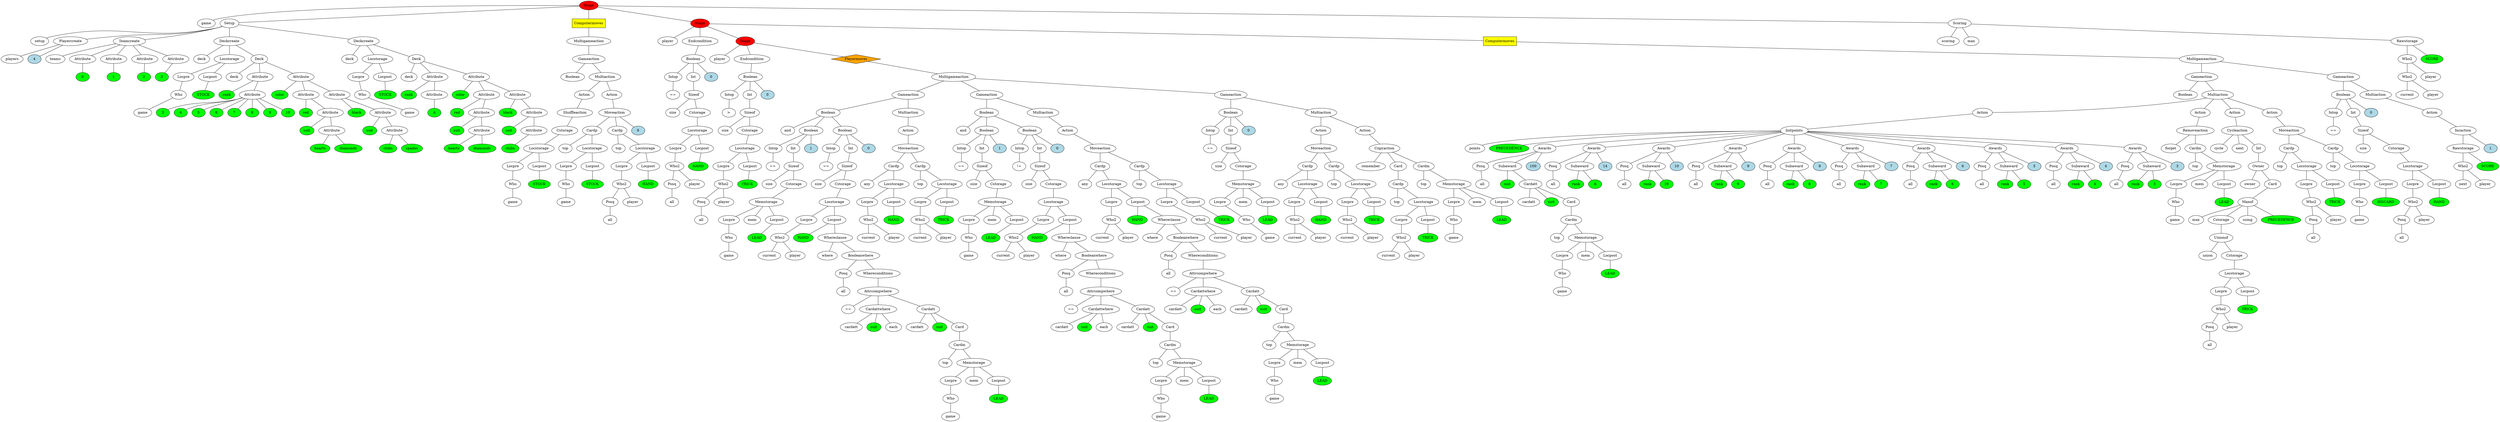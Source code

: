 graph tree{NODE0 [label="Stage" style=filled fillcolor="red"]
NODE0_1 [label="game"]
NODE0 -- NODE0_1
NODE0_2 [label="Setup" ]
NODE0_2_1 [label="setup"]
NODE0_2 -- NODE0_2_1
NODE0_2_2 [label="Playercreate" ]
NODE0_2_2_2 [label="players"]
NODE0_2_2 -- NODE0_2_2_2
NODE0_2_2_3 [label="4" style=filled fillcolor="lightblue"]
NODE0_2_2 -- NODE0_2_2_3
NODE0_2 -- NODE0_2_2
NODE0_2_4 [label="Teamcreate" ]
NODE0_2_4_1 [label="teams"]
NODE0_2_4 -- NODE0_2_4_1
NODE0_2_4_2 [label="Attribute" ]
NODE0_2_4_2_1 [fillcolor="green" style=filled label="0"]
NODE0_2_4_2 -- NODE0_2_4_2_1
NODE0_2_4 -- NODE0_2_4_2
NODE0_2_4_3 [label="Attribute" ]
NODE0_2_4_3_1 [fillcolor="green" style=filled label="1"]
NODE0_2_4_3 -- NODE0_2_4_3_1
NODE0_2_4 -- NODE0_2_4_3
NODE0_2_4_4 [label="Attribute" ]
NODE0_2_4_4_1 [fillcolor="green" style=filled label="2"]
NODE0_2_4_4 -- NODE0_2_4_4_1
NODE0_2_4 -- NODE0_2_4_4
NODE0_2_4_5 [label="Attribute" ]
NODE0_2_4_5_1 [fillcolor="green" style=filled label="3"]
NODE0_2_4_5 -- NODE0_2_4_5_1
NODE0_2_4 -- NODE0_2_4_5
NODE0_2 -- NODE0_2_4
NODE0_2_6 [label="Deckcreate" ]
NODE0_2_6_2 [label="deck"]
NODE0_2_6 -- NODE0_2_6_2
NODE0_2_6_3 [label="Locstorage" ]
NODE0_2_6_3_1 [label="Locpre" ]
NODE0_2_6_3_1_0 [label="Who" ]
NODE0_2_6_3_1_0_0 [label="game"]
NODE0_2_6_3_1_0 -- NODE0_2_6_3_1_0_0
NODE0_2_6_3_1 -- NODE0_2_6_3_1_0
NODE0_2_6_3 -- NODE0_2_6_3_1
NODE0_2_6_3_3 [label="Locpost" ]
NODE0_2_6_3_3_0 [fillcolor="green" style=filled label="STOCK"]
NODE0_2_6_3_3 -- NODE0_2_6_3_3_0
NODE0_2_6_3 -- NODE0_2_6_3_3
NODE0_2_6 -- NODE0_2_6_3
NODE0_2_6_4 [label="Deck" ]
NODE0_2_6_4_1 [label="deck"]
NODE0_2_6_4 -- NODE0_2_6_4_1
NODE0_2_6_4_2 [label="Attribute" ]
NODE0_2_6_4_2_1 [fillcolor="green" style=filled label="rank"]
NODE0_2_6_4_2 -- NODE0_2_6_4_2_1
NODE0_2_6_4_2_2 [label="Attribute" ]
NODE0_2_6_4_2_2_1 [fillcolor="green" style=filled label="3"]
NODE0_2_6_4_2_2 -- NODE0_2_6_4_2_2_1
NODE0_2_6_4_2_2_3 [fillcolor="green" style=filled label="4"]
NODE0_2_6_4_2_2 -- NODE0_2_6_4_2_2_3
NODE0_2_6_4_2_2_5 [fillcolor="green" style=filled label="5"]
NODE0_2_6_4_2_2 -- NODE0_2_6_4_2_2_5
NODE0_2_6_4_2_2_7 [fillcolor="green" style=filled label="6"]
NODE0_2_6_4_2_2 -- NODE0_2_6_4_2_2_7
NODE0_2_6_4_2_2_9 [fillcolor="green" style=filled label="7"]
NODE0_2_6_4_2_2 -- NODE0_2_6_4_2_2_9
NODE0_2_6_4_2_2_11 [fillcolor="green" style=filled label="8"]
NODE0_2_6_4_2_2 -- NODE0_2_6_4_2_2_11
NODE0_2_6_4_2_2_13 [fillcolor="green" style=filled label="9"]
NODE0_2_6_4_2_2 -- NODE0_2_6_4_2_2_13
NODE0_2_6_4_2_2_15 [fillcolor="green" style=filled label="10"]
NODE0_2_6_4_2_2 -- NODE0_2_6_4_2_2_15
NODE0_2_6_4_2 -- NODE0_2_6_4_2_2
NODE0_2_6_4 -- NODE0_2_6_4_2
NODE0_2_6_4_3 [label="Attribute" ]
NODE0_2_6_4_3_1 [fillcolor="green" style=filled label="color"]
NODE0_2_6_4_3 -- NODE0_2_6_4_3_1
NODE0_2_6_4_3_2 [label="Attribute" ]
NODE0_2_6_4_3_2_1 [fillcolor="green" style=filled label="red"]
NODE0_2_6_4_3_2 -- NODE0_2_6_4_3_2_1
NODE0_2_6_4_3_2_2 [label="Attribute" ]
NODE0_2_6_4_3_2_2_1 [fillcolor="green" style=filled label="suit"]
NODE0_2_6_4_3_2_2 -- NODE0_2_6_4_3_2_2_1
NODE0_2_6_4_3_2_2_2 [label="Attribute" ]
NODE0_2_6_4_3_2_2_2_1 [fillcolor="green" style=filled label="hearts"]
NODE0_2_6_4_3_2_2_2 -- NODE0_2_6_4_3_2_2_2_1
NODE0_2_6_4_3_2_2_2_3 [fillcolor="green" style=filled label="diamonds"]
NODE0_2_6_4_3_2_2_2 -- NODE0_2_6_4_3_2_2_2_3
NODE0_2_6_4_3_2_2 -- NODE0_2_6_4_3_2_2_2
NODE0_2_6_4_3_2 -- NODE0_2_6_4_3_2_2
NODE0_2_6_4_3 -- NODE0_2_6_4_3_2
NODE0_2_6_4_3_3 [label="Attribute" ]
NODE0_2_6_4_3_3_1 [fillcolor="green" style=filled label="black"]
NODE0_2_6_4_3_3 -- NODE0_2_6_4_3_3_1
NODE0_2_6_4_3_3_2 [label="Attribute" ]
NODE0_2_6_4_3_3_2_1 [fillcolor="green" style=filled label="suit"]
NODE0_2_6_4_3_3_2 -- NODE0_2_6_4_3_3_2_1
NODE0_2_6_4_3_3_2_2 [label="Attribute" ]
NODE0_2_6_4_3_3_2_2_1 [fillcolor="green" style=filled label="clubs"]
NODE0_2_6_4_3_3_2_2 -- NODE0_2_6_4_3_3_2_2_1
NODE0_2_6_4_3_3_2_2_3 [fillcolor="green" style=filled label="spades"]
NODE0_2_6_4_3_3_2_2 -- NODE0_2_6_4_3_3_2_2_3
NODE0_2_6_4_3_3_2 -- NODE0_2_6_4_3_3_2_2
NODE0_2_6_4_3_3 -- NODE0_2_6_4_3_3_2
NODE0_2_6_4_3 -- NODE0_2_6_4_3_3
NODE0_2_6_4 -- NODE0_2_6_4_3
NODE0_2_6 -- NODE0_2_6_4
NODE0_2 -- NODE0_2_6
NODE0_2_7 [label="Deckcreate" ]
NODE0_2_7_2 [label="deck"]
NODE0_2_7 -- NODE0_2_7_2
NODE0_2_7_3 [label="Locstorage" ]
NODE0_2_7_3_1 [label="Locpre" ]
NODE0_2_7_3_1_0 [label="Who" ]
NODE0_2_7_3_1_0_0 [label="game"]
NODE0_2_7_3_1_0 -- NODE0_2_7_3_1_0_0
NODE0_2_7_3_1 -- NODE0_2_7_3_1_0
NODE0_2_7_3 -- NODE0_2_7_3_1
NODE0_2_7_3_3 [label="Locpost" ]
NODE0_2_7_3_3_0 [fillcolor="green" style=filled label="STOCK"]
NODE0_2_7_3_3 -- NODE0_2_7_3_3_0
NODE0_2_7_3 -- NODE0_2_7_3_3
NODE0_2_7 -- NODE0_2_7_3
NODE0_2_7_4 [label="Deck" ]
NODE0_2_7_4_1 [label="deck"]
NODE0_2_7_4 -- NODE0_2_7_4_1
NODE0_2_7_4_2 [label="Attribute" ]
NODE0_2_7_4_2_1 [fillcolor="green" style=filled label="rank"]
NODE0_2_7_4_2 -- NODE0_2_7_4_2_1
NODE0_2_7_4_2_2 [label="Attribute" ]
NODE0_2_7_4_2_2_1 [fillcolor="green" style=filled label="A"]
NODE0_2_7_4_2_2 -- NODE0_2_7_4_2_2_1
NODE0_2_7_4_2 -- NODE0_2_7_4_2_2
NODE0_2_7_4 -- NODE0_2_7_4_2
NODE0_2_7_4_3 [label="Attribute" ]
NODE0_2_7_4_3_1 [fillcolor="green" style=filled label="color"]
NODE0_2_7_4_3 -- NODE0_2_7_4_3_1
NODE0_2_7_4_3_2 [label="Attribute" ]
NODE0_2_7_4_3_2_1 [fillcolor="green" style=filled label="red"]
NODE0_2_7_4_3_2 -- NODE0_2_7_4_3_2_1
NODE0_2_7_4_3_2_2 [label="Attribute" ]
NODE0_2_7_4_3_2_2_1 [fillcolor="green" style=filled label="suit"]
NODE0_2_7_4_3_2_2 -- NODE0_2_7_4_3_2_2_1
NODE0_2_7_4_3_2_2_2 [label="Attribute" ]
NODE0_2_7_4_3_2_2_2_1 [fillcolor="green" style=filled label="hearts"]
NODE0_2_7_4_3_2_2_2 -- NODE0_2_7_4_3_2_2_2_1
NODE0_2_7_4_3_2_2_2_3 [fillcolor="green" style=filled label="diamonds"]
NODE0_2_7_4_3_2_2_2 -- NODE0_2_7_4_3_2_2_2_3
NODE0_2_7_4_3_2_2 -- NODE0_2_7_4_3_2_2_2
NODE0_2_7_4_3_2 -- NODE0_2_7_4_3_2_2
NODE0_2_7_4_3 -- NODE0_2_7_4_3_2
NODE0_2_7_4_3_3 [label="Attribute" ]
NODE0_2_7_4_3_3_1 [fillcolor="green" style=filled label="black"]
NODE0_2_7_4_3_3 -- NODE0_2_7_4_3_3_1
NODE0_2_7_4_3_3_2 [label="Attribute" ]
NODE0_2_7_4_3_3_2_1 [fillcolor="green" style=filled label="suit"]
NODE0_2_7_4_3_3_2 -- NODE0_2_7_4_3_3_2_1
NODE0_2_7_4_3_3_2_2 [label="Attribute" ]
NODE0_2_7_4_3_3_2_2_1 [fillcolor="green" style=filled label="clubs"]
NODE0_2_7_4_3_3_2_2 -- NODE0_2_7_4_3_3_2_2_1
NODE0_2_7_4_3_3_2 -- NODE0_2_7_4_3_3_2_2
NODE0_2_7_4_3_3 -- NODE0_2_7_4_3_3_2
NODE0_2_7_4_3 -- NODE0_2_7_4_3_3
NODE0_2_7_4 -- NODE0_2_7_4_3
NODE0_2_7 -- NODE0_2_7_4
NODE0_2 -- NODE0_2_7
NODE0 -- NODE0_2
NODE0_3 [label="Computermoves"  style=filled shape=box fillcolor="yellow"]
NODE0_3_2 [label="Multigameaction" ]
NODE0_3_2_0 [label="Gameaction" ]
NODE0_3_2_0_1 [label="Boolean" ]
NODE0_3_2_0 -- NODE0_3_2_0_1
NODE0_3_2_0_2 [label="Multiaction" ]
NODE0_3_2_0_2_0 [label="Action" ]
NODE0_3_2_0_2_0_1 [label="Shuffleaction" ]
NODE0_3_2_0_2_0_1_1 [label="Cstorage" ]
NODE0_3_2_0_2_0_1_1_0 [label="Locstorage" ]
NODE0_3_2_0_2_0_1_1_0_1 [label="Locpre" ]
NODE0_3_2_0_2_0_1_1_0_1_0 [label="Who" ]
NODE0_3_2_0_2_0_1_1_0_1_0_0 [label="game"]
NODE0_3_2_0_2_0_1_1_0_1_0 -- NODE0_3_2_0_2_0_1_1_0_1_0_0
NODE0_3_2_0_2_0_1_1_0_1 -- NODE0_3_2_0_2_0_1_1_0_1_0
NODE0_3_2_0_2_0_1_1_0 -- NODE0_3_2_0_2_0_1_1_0_1
NODE0_3_2_0_2_0_1_1_0_3 [label="Locpost" ]
NODE0_3_2_0_2_0_1_1_0_3_0 [fillcolor="green" style=filled label="STOCK"]
NODE0_3_2_0_2_0_1_1_0_3 -- NODE0_3_2_0_2_0_1_1_0_3_0
NODE0_3_2_0_2_0_1_1_0 -- NODE0_3_2_0_2_0_1_1_0_3
NODE0_3_2_0_2_0_1_1 -- NODE0_3_2_0_2_0_1_1_0
NODE0_3_2_0_2_0_1 -- NODE0_3_2_0_2_0_1_1
NODE0_3_2_0_2_0 -- NODE0_3_2_0_2_0_1
NODE0_3_2_0_2 -- NODE0_3_2_0_2_0
NODE0_3_2_0_2_1 [label="Action" ]
NODE0_3_2_0_2_1_1 [label="Moveaction" ]
NODE0_3_2_0_2_1_1_1 [label="Cardp" ]
NODE0_3_2_0_2_1_1_1_1 [label="top"]
NODE0_3_2_0_2_1_1_1 -- NODE0_3_2_0_2_1_1_1_1
NODE0_3_2_0_2_1_1_1_2 [label="Locstorage" ]
NODE0_3_2_0_2_1_1_1_2_1 [label="Locpre" ]
NODE0_3_2_0_2_1_1_1_2_1_0 [label="Who" ]
NODE0_3_2_0_2_1_1_1_2_1_0_0 [label="game"]
NODE0_3_2_0_2_1_1_1_2_1_0 -- NODE0_3_2_0_2_1_1_1_2_1_0_0
NODE0_3_2_0_2_1_1_1_2_1 -- NODE0_3_2_0_2_1_1_1_2_1_0
NODE0_3_2_0_2_1_1_1_2 -- NODE0_3_2_0_2_1_1_1_2_1
NODE0_3_2_0_2_1_1_1_2_3 [label="Locpost" ]
NODE0_3_2_0_2_1_1_1_2_3_0 [fillcolor="green" style=filled label="STOCK"]
NODE0_3_2_0_2_1_1_1_2_3 -- NODE0_3_2_0_2_1_1_1_2_3_0
NODE0_3_2_0_2_1_1_1_2 -- NODE0_3_2_0_2_1_1_1_2_3
NODE0_3_2_0_2_1_1_1 -- NODE0_3_2_0_2_1_1_1_2
NODE0_3_2_0_2_1_1 -- NODE0_3_2_0_2_1_1_1
NODE0_3_2_0_2_1_1_2 [label="Cardp" ]
NODE0_3_2_0_2_1_1_2_1 [label="top"]
NODE0_3_2_0_2_1_1_2 -- NODE0_3_2_0_2_1_1_2_1
NODE0_3_2_0_2_1_1_2_2 [label="Locstorage" ]
NODE0_3_2_0_2_1_1_2_2_1 [label="Locpre" ]
NODE0_3_2_0_2_1_1_2_2_1_0 [label="Who2" ]
NODE0_3_2_0_2_1_1_2_2_1_0_1 [label="Posq" ]
NODE0_3_2_0_2_1_1_2_2_1_0_1_0 [label="all"]
NODE0_3_2_0_2_1_1_2_2_1_0_1 -- NODE0_3_2_0_2_1_1_2_2_1_0_1_0
NODE0_3_2_0_2_1_1_2_2_1_0 -- NODE0_3_2_0_2_1_1_2_2_1_0_1
NODE0_3_2_0_2_1_1_2_2_1_0_2 [label="player"]
NODE0_3_2_0_2_1_1_2_2_1_0 -- NODE0_3_2_0_2_1_1_2_2_1_0_2
NODE0_3_2_0_2_1_1_2_2_1 -- NODE0_3_2_0_2_1_1_2_2_1_0
NODE0_3_2_0_2_1_1_2_2 -- NODE0_3_2_0_2_1_1_2_2_1
NODE0_3_2_0_2_1_1_2_2_3 [label="Locpost" ]
NODE0_3_2_0_2_1_1_2_2_3_0 [fillcolor="green" style=filled label="HAND"]
NODE0_3_2_0_2_1_1_2_2_3 -- NODE0_3_2_0_2_1_1_2_2_3_0
NODE0_3_2_0_2_1_1_2_2 -- NODE0_3_2_0_2_1_1_2_2_3
NODE0_3_2_0_2_1_1_2 -- NODE0_3_2_0_2_1_1_2_2
NODE0_3_2_0_2_1_1 -- NODE0_3_2_0_2_1_1_2
NODE0_3_2_0_2_1_1_3 [label="6" style=filled fillcolor="lightblue"]
NODE0_3_2_0_2_1_1 -- NODE0_3_2_0_2_1_1_3
NODE0_3_2_0_2_1 -- NODE0_3_2_0_2_1_1
NODE0_3_2_0_2 -- NODE0_3_2_0_2_1
NODE0_3_2_0 -- NODE0_3_2_0_2
NODE0_3_2 -- NODE0_3_2_0
NODE0_3 -- NODE0_3_2
NODE0 -- NODE0_3
NODE0_4 [label="Stage"  style=filled fillcolor="red"]
NODE0_4_2 [label="player"]
NODE0_4 -- NODE0_4_2
NODE0_4_3 [label="Endcondition" ]
NODE0_4_3_2 [label="Boolean" ]
NODE0_4_3_2_1 [label="Intop" ]
NODE0_4_3_2_1_0 [label="=="]
NODE0_4_3_2_1 -- NODE0_4_3_2_1_0
NODE0_4_3_2 -- NODE0_4_3_2_1
NODE0_4_3_2_2 [label="Int" ]
NODE0_4_3_2_2_0 [label="Sizeof" ]
NODE0_4_3_2_2_0_1 [label="size"]
NODE0_4_3_2_2_0 -- NODE0_4_3_2_2_0_1
NODE0_4_3_2_2_0_2 [label="Cstorage" ]
NODE0_4_3_2_2_0_2_0 [label="Locstorage" ]
NODE0_4_3_2_2_0_2_0_1 [label="Locpre" ]
NODE0_4_3_2_2_0_2_0_1_0 [label="Who2" ]
NODE0_4_3_2_2_0_2_0_1_0_1 [label="Posq" ]
NODE0_4_3_2_2_0_2_0_1_0_1_0 [label="all"]
NODE0_4_3_2_2_0_2_0_1_0_1 -- NODE0_4_3_2_2_0_2_0_1_0_1_0
NODE0_4_3_2_2_0_2_0_1_0 -- NODE0_4_3_2_2_0_2_0_1_0_1
NODE0_4_3_2_2_0_2_0_1_0_2 [label="player"]
NODE0_4_3_2_2_0_2_0_1_0 -- NODE0_4_3_2_2_0_2_0_1_0_2
NODE0_4_3_2_2_0_2_0_1 -- NODE0_4_3_2_2_0_2_0_1_0
NODE0_4_3_2_2_0_2_0 -- NODE0_4_3_2_2_0_2_0_1
NODE0_4_3_2_2_0_2_0_3 [label="Locpost" ]
NODE0_4_3_2_2_0_2_0_3_0 [fillcolor="green" style=filled label="HAND"]
NODE0_4_3_2_2_0_2_0_3 -- NODE0_4_3_2_2_0_2_0_3_0
NODE0_4_3_2_2_0_2_0 -- NODE0_4_3_2_2_0_2_0_3
NODE0_4_3_2_2_0_2 -- NODE0_4_3_2_2_0_2_0
NODE0_4_3_2_2_0 -- NODE0_4_3_2_2_0_2
NODE0_4_3_2_2 -- NODE0_4_3_2_2_0
NODE0_4_3_2 -- NODE0_4_3_2_2
NODE0_4_3_2_3 [label="0" style=filled fillcolor="lightblue"]
NODE0_4_3_2 -- NODE0_4_3_2_3
NODE0_4_3 -- NODE0_4_3_2
NODE0_4 -- NODE0_4_3
NODE0_4_4 [label="Stage"  style=filled fillcolor="red"]
NODE0_4_4_2 [label="player"]
NODE0_4_4 -- NODE0_4_4_2
NODE0_4_4_3 [label="Endcondition" ]
NODE0_4_4_3_2 [label="Boolean" ]
NODE0_4_4_3_2_1 [label="Intop" ]
NODE0_4_4_3_2_1_0 [label=">"]
NODE0_4_4_3_2_1 -- NODE0_4_4_3_2_1_0
NODE0_4_4_3_2 -- NODE0_4_4_3_2_1
NODE0_4_4_3_2_2 [label="Int" ]
NODE0_4_4_3_2_2_0 [label="Sizeof" ]
NODE0_4_4_3_2_2_0_1 [label="size"]
NODE0_4_4_3_2_2_0 -- NODE0_4_4_3_2_2_0_1
NODE0_4_4_3_2_2_0_2 [label="Cstorage" ]
NODE0_4_4_3_2_2_0_2_0 [label="Locstorage" ]
NODE0_4_4_3_2_2_0_2_0_1 [label="Locpre" ]
NODE0_4_4_3_2_2_0_2_0_1_0 [label="Who2" ]
NODE0_4_4_3_2_2_0_2_0_1_0_1 [label="Posq" ]
NODE0_4_4_3_2_2_0_2_0_1_0_1_0 [label="all"]
NODE0_4_4_3_2_2_0_2_0_1_0_1 -- NODE0_4_4_3_2_2_0_2_0_1_0_1_0
NODE0_4_4_3_2_2_0_2_0_1_0 -- NODE0_4_4_3_2_2_0_2_0_1_0_1
NODE0_4_4_3_2_2_0_2_0_1_0_2 [label="player"]
NODE0_4_4_3_2_2_0_2_0_1_0 -- NODE0_4_4_3_2_2_0_2_0_1_0_2
NODE0_4_4_3_2_2_0_2_0_1 -- NODE0_4_4_3_2_2_0_2_0_1_0
NODE0_4_4_3_2_2_0_2_0 -- NODE0_4_4_3_2_2_0_2_0_1
NODE0_4_4_3_2_2_0_2_0_3 [label="Locpost" ]
NODE0_4_4_3_2_2_0_2_0_3_0 [fillcolor="green" style=filled label="TRICK"]
NODE0_4_4_3_2_2_0_2_0_3 -- NODE0_4_4_3_2_2_0_2_0_3_0
NODE0_4_4_3_2_2_0_2_0 -- NODE0_4_4_3_2_2_0_2_0_3
NODE0_4_4_3_2_2_0_2 -- NODE0_4_4_3_2_2_0_2_0
NODE0_4_4_3_2_2_0 -- NODE0_4_4_3_2_2_0_2
NODE0_4_4_3_2_2 -- NODE0_4_4_3_2_2_0
NODE0_4_4_3_2 -- NODE0_4_4_3_2_2
NODE0_4_4_3_2_3 [label="0" style=filled fillcolor="lightblue"]
NODE0_4_4_3_2 -- NODE0_4_4_3_2_3
NODE0_4_4_3 -- NODE0_4_4_3_2
NODE0_4_4 -- NODE0_4_4_3
NODE0_4_4_4 [label="Playermoves"  style=filled shape=diamond fillcolor="orange"]
NODE0_4_4_4_2 [label="Multigameaction" ]
NODE0_4_4_4_2_0 [label="Gameaction" ]
NODE0_4_4_4_2_0_1 [label="Boolean" ]
NODE0_4_4_4_2_0_1_1 [label="and"]
NODE0_4_4_4_2_0_1 -- NODE0_4_4_4_2_0_1_1
NODE0_4_4_4_2_0_1_2 [label="Boolean" ]
NODE0_4_4_4_2_0_1_2_1 [label="Intop" ]
NODE0_4_4_4_2_0_1_2_1_0 [label="=="]
NODE0_4_4_4_2_0_1_2_1 -- NODE0_4_4_4_2_0_1_2_1_0
NODE0_4_4_4_2_0_1_2 -- NODE0_4_4_4_2_0_1_2_1
NODE0_4_4_4_2_0_1_2_2 [label="Int" ]
NODE0_4_4_4_2_0_1_2_2_0 [label="Sizeof" ]
NODE0_4_4_4_2_0_1_2_2_0_1 [label="size"]
NODE0_4_4_4_2_0_1_2_2_0 -- NODE0_4_4_4_2_0_1_2_2_0_1
NODE0_4_4_4_2_0_1_2_2_0_2 [label="Cstorage" ]
NODE0_4_4_4_2_0_1_2_2_0_2_0 [label="Memstorage" ]
NODE0_4_4_4_2_0_1_2_2_0_2_0_1 [label="Locpre" ]
NODE0_4_4_4_2_0_1_2_2_0_2_0_1_0 [label="Who" ]
NODE0_4_4_4_2_0_1_2_2_0_2_0_1_0_0 [label="game"]
NODE0_4_4_4_2_0_1_2_2_0_2_0_1_0 -- NODE0_4_4_4_2_0_1_2_2_0_2_0_1_0_0
NODE0_4_4_4_2_0_1_2_2_0_2_0_1 -- NODE0_4_4_4_2_0_1_2_2_0_2_0_1_0
NODE0_4_4_4_2_0_1_2_2_0_2_0 -- NODE0_4_4_4_2_0_1_2_2_0_2_0_1
NODE0_4_4_4_2_0_1_2_2_0_2_0_2 [label="mem"]
NODE0_4_4_4_2_0_1_2_2_0_2_0 -- NODE0_4_4_4_2_0_1_2_2_0_2_0_2
NODE0_4_4_4_2_0_1_2_2_0_2_0_3 [label="Locpost" ]
NODE0_4_4_4_2_0_1_2_2_0_2_0_3_0 [fillcolor="green" style=filled label="LEAD"]
NODE0_4_4_4_2_0_1_2_2_0_2_0_3 -- NODE0_4_4_4_2_0_1_2_2_0_2_0_3_0
NODE0_4_4_4_2_0_1_2_2_0_2_0 -- NODE0_4_4_4_2_0_1_2_2_0_2_0_3
NODE0_4_4_4_2_0_1_2_2_0_2 -- NODE0_4_4_4_2_0_1_2_2_0_2_0
NODE0_4_4_4_2_0_1_2_2_0 -- NODE0_4_4_4_2_0_1_2_2_0_2
NODE0_4_4_4_2_0_1_2_2 -- NODE0_4_4_4_2_0_1_2_2_0
NODE0_4_4_4_2_0_1_2 -- NODE0_4_4_4_2_0_1_2_2
NODE0_4_4_4_2_0_1_2_3 [label="1" style=filled fillcolor="lightblue"]
NODE0_4_4_4_2_0_1_2 -- NODE0_4_4_4_2_0_1_2_3
NODE0_4_4_4_2_0_1 -- NODE0_4_4_4_2_0_1_2
NODE0_4_4_4_2_0_1_3 [label="Boolean" ]
NODE0_4_4_4_2_0_1_3_1 [label="Intop" ]
NODE0_4_4_4_2_0_1_3_1_0 [label="=="]
NODE0_4_4_4_2_0_1_3_1 -- NODE0_4_4_4_2_0_1_3_1_0
NODE0_4_4_4_2_0_1_3 -- NODE0_4_4_4_2_0_1_3_1
NODE0_4_4_4_2_0_1_3_2 [label="Int" ]
NODE0_4_4_4_2_0_1_3_2_0 [label="Sizeof" ]
NODE0_4_4_4_2_0_1_3_2_0_1 [label="size"]
NODE0_4_4_4_2_0_1_3_2_0 -- NODE0_4_4_4_2_0_1_3_2_0_1
NODE0_4_4_4_2_0_1_3_2_0_2 [label="Cstorage" ]
NODE0_4_4_4_2_0_1_3_2_0_2_0 [label="Locstorage" ]
NODE0_4_4_4_2_0_1_3_2_0_2_0_1 [label="Locpre" ]
NODE0_4_4_4_2_0_1_3_2_0_2_0_1_0 [label="Who2" ]
NODE0_4_4_4_2_0_1_3_2_0_2_0_1_0_1 [label="current"]
NODE0_4_4_4_2_0_1_3_2_0_2_0_1_0 -- NODE0_4_4_4_2_0_1_3_2_0_2_0_1_0_1
NODE0_4_4_4_2_0_1_3_2_0_2_0_1_0_2 [label="player"]
NODE0_4_4_4_2_0_1_3_2_0_2_0_1_0 -- NODE0_4_4_4_2_0_1_3_2_0_2_0_1_0_2
NODE0_4_4_4_2_0_1_3_2_0_2_0_1 -- NODE0_4_4_4_2_0_1_3_2_0_2_0_1_0
NODE0_4_4_4_2_0_1_3_2_0_2_0 -- NODE0_4_4_4_2_0_1_3_2_0_2_0_1
NODE0_4_4_4_2_0_1_3_2_0_2_0_3 [label="Locpost" ]
NODE0_4_4_4_2_0_1_3_2_0_2_0_3_0 [fillcolor="green" style=filled label="HAND"]
NODE0_4_4_4_2_0_1_3_2_0_2_0_3 -- NODE0_4_4_4_2_0_1_3_2_0_2_0_3_0
NODE0_4_4_4_2_0_1_3_2_0_2_0_3_1 [label="Whereclause" ]
NODE0_4_4_4_2_0_1_3_2_0_2_0_3_1_0 [label="where"]
NODE0_4_4_4_2_0_1_3_2_0_2_0_3_1 -- NODE0_4_4_4_2_0_1_3_2_0_2_0_3_1_0
NODE0_4_4_4_2_0_1_3_2_0_2_0_3_1_1 [label="Booleanwhere" ]
NODE0_4_4_4_2_0_1_3_2_0_2_0_3_1_1_1 [label="Posq" ]
NODE0_4_4_4_2_0_1_3_2_0_2_0_3_1_1_1_0 [label="all"]
NODE0_4_4_4_2_0_1_3_2_0_2_0_3_1_1_1 -- NODE0_4_4_4_2_0_1_3_2_0_2_0_3_1_1_1_0
NODE0_4_4_4_2_0_1_3_2_0_2_0_3_1_1 -- NODE0_4_4_4_2_0_1_3_2_0_2_0_3_1_1_1
NODE0_4_4_4_2_0_1_3_2_0_2_0_3_1_1_2 [label="Whereconditions" ]
NODE0_4_4_4_2_0_1_3_2_0_2_0_3_1_1_2_1 [label="Attrcompwhere" ]
NODE0_4_4_4_2_0_1_3_2_0_2_0_3_1_1_2_1_0 [label="=="]
NODE0_4_4_4_2_0_1_3_2_0_2_0_3_1_1_2_1 -- NODE0_4_4_4_2_0_1_3_2_0_2_0_3_1_1_2_1_0
NODE0_4_4_4_2_0_1_3_2_0_2_0_3_1_1_2_1_1 [label="Cardattwhere" ]
NODE0_4_4_4_2_0_1_3_2_0_2_0_3_1_1_2_1_1_1 [label="cardatt"]
NODE0_4_4_4_2_0_1_3_2_0_2_0_3_1_1_2_1_1 -- NODE0_4_4_4_2_0_1_3_2_0_2_0_3_1_1_2_1_1_1
NODE0_4_4_4_2_0_1_3_2_0_2_0_3_1_1_2_1_1_2 [fillcolor="green" style=filled label="suit"]
NODE0_4_4_4_2_0_1_3_2_0_2_0_3_1_1_2_1_1 -- NODE0_4_4_4_2_0_1_3_2_0_2_0_3_1_1_2_1_1_2
NODE0_4_4_4_2_0_1_3_2_0_2_0_3_1_1_2_1_1_3 [label="each"]
NODE0_4_4_4_2_0_1_3_2_0_2_0_3_1_1_2_1_1 -- NODE0_4_4_4_2_0_1_3_2_0_2_0_3_1_1_2_1_1_3
NODE0_4_4_4_2_0_1_3_2_0_2_0_3_1_1_2_1 -- NODE0_4_4_4_2_0_1_3_2_0_2_0_3_1_1_2_1_1
NODE0_4_4_4_2_0_1_3_2_0_2_0_3_1_1_2_1_2 [label="Cardatt" ]
NODE0_4_4_4_2_0_1_3_2_0_2_0_3_1_1_2_1_2_1 [label="cardatt"]
NODE0_4_4_4_2_0_1_3_2_0_2_0_3_1_1_2_1_2 -- NODE0_4_4_4_2_0_1_3_2_0_2_0_3_1_1_2_1_2_1
NODE0_4_4_4_2_0_1_3_2_0_2_0_3_1_1_2_1_2_2 [fillcolor="green" style=filled label="suit"]
NODE0_4_4_4_2_0_1_3_2_0_2_0_3_1_1_2_1_2 -- NODE0_4_4_4_2_0_1_3_2_0_2_0_3_1_1_2_1_2_2
NODE0_4_4_4_2_0_1_3_2_0_2_0_3_1_1_2_1_2_3 [label="Card" ]
NODE0_4_4_4_2_0_1_3_2_0_2_0_3_1_1_2_1_2_3_0 [label="Cardm" ]
NODE0_4_4_4_2_0_1_3_2_0_2_0_3_1_1_2_1_2_3_0_1 [label="top"]
NODE0_4_4_4_2_0_1_3_2_0_2_0_3_1_1_2_1_2_3_0 -- NODE0_4_4_4_2_0_1_3_2_0_2_0_3_1_1_2_1_2_3_0_1
NODE0_4_4_4_2_0_1_3_2_0_2_0_3_1_1_2_1_2_3_0_2 [label="Memstorage" ]
NODE0_4_4_4_2_0_1_3_2_0_2_0_3_1_1_2_1_2_3_0_2_1 [label="Locpre" ]
NODE0_4_4_4_2_0_1_3_2_0_2_0_3_1_1_2_1_2_3_0_2_1_0 [label="Who" ]
NODE0_4_4_4_2_0_1_3_2_0_2_0_3_1_1_2_1_2_3_0_2_1_0_0 [label="game"]
NODE0_4_4_4_2_0_1_3_2_0_2_0_3_1_1_2_1_2_3_0_2_1_0 -- NODE0_4_4_4_2_0_1_3_2_0_2_0_3_1_1_2_1_2_3_0_2_1_0_0
NODE0_4_4_4_2_0_1_3_2_0_2_0_3_1_1_2_1_2_3_0_2_1 -- NODE0_4_4_4_2_0_1_3_2_0_2_0_3_1_1_2_1_2_3_0_2_1_0
NODE0_4_4_4_2_0_1_3_2_0_2_0_3_1_1_2_1_2_3_0_2 -- NODE0_4_4_4_2_0_1_3_2_0_2_0_3_1_1_2_1_2_3_0_2_1
NODE0_4_4_4_2_0_1_3_2_0_2_0_3_1_1_2_1_2_3_0_2_2 [label="mem"]
NODE0_4_4_4_2_0_1_3_2_0_2_0_3_1_1_2_1_2_3_0_2 -- NODE0_4_4_4_2_0_1_3_2_0_2_0_3_1_1_2_1_2_3_0_2_2
NODE0_4_4_4_2_0_1_3_2_0_2_0_3_1_1_2_1_2_3_0_2_3 [label="Locpost" ]
NODE0_4_4_4_2_0_1_3_2_0_2_0_3_1_1_2_1_2_3_0_2_3_0 [fillcolor="green" style=filled label="LEAD"]
NODE0_4_4_4_2_0_1_3_2_0_2_0_3_1_1_2_1_2_3_0_2_3 -- NODE0_4_4_4_2_0_1_3_2_0_2_0_3_1_1_2_1_2_3_0_2_3_0
NODE0_4_4_4_2_0_1_3_2_0_2_0_3_1_1_2_1_2_3_0_2 -- NODE0_4_4_4_2_0_1_3_2_0_2_0_3_1_1_2_1_2_3_0_2_3
NODE0_4_4_4_2_0_1_3_2_0_2_0_3_1_1_2_1_2_3_0 -- NODE0_4_4_4_2_0_1_3_2_0_2_0_3_1_1_2_1_2_3_0_2
NODE0_4_4_4_2_0_1_3_2_0_2_0_3_1_1_2_1_2_3 -- NODE0_4_4_4_2_0_1_3_2_0_2_0_3_1_1_2_1_2_3_0
NODE0_4_4_4_2_0_1_3_2_0_2_0_3_1_1_2_1_2 -- NODE0_4_4_4_2_0_1_3_2_0_2_0_3_1_1_2_1_2_3
NODE0_4_4_4_2_0_1_3_2_0_2_0_3_1_1_2_1 -- NODE0_4_4_4_2_0_1_3_2_0_2_0_3_1_1_2_1_2
NODE0_4_4_4_2_0_1_3_2_0_2_0_3_1_1_2 -- NODE0_4_4_4_2_0_1_3_2_0_2_0_3_1_1_2_1
NODE0_4_4_4_2_0_1_3_2_0_2_0_3_1_1 -- NODE0_4_4_4_2_0_1_3_2_0_2_0_3_1_1_2
NODE0_4_4_4_2_0_1_3_2_0_2_0_3_1 -- NODE0_4_4_4_2_0_1_3_2_0_2_0_3_1_1
NODE0_4_4_4_2_0_1_3_2_0_2_0_3 -- NODE0_4_4_4_2_0_1_3_2_0_2_0_3_1
NODE0_4_4_4_2_0_1_3_2_0_2_0 -- NODE0_4_4_4_2_0_1_3_2_0_2_0_3
NODE0_4_4_4_2_0_1_3_2_0_2 -- NODE0_4_4_4_2_0_1_3_2_0_2_0
NODE0_4_4_4_2_0_1_3_2_0 -- NODE0_4_4_4_2_0_1_3_2_0_2
NODE0_4_4_4_2_0_1_3_2 -- NODE0_4_4_4_2_0_1_3_2_0
NODE0_4_4_4_2_0_1_3 -- NODE0_4_4_4_2_0_1_3_2
NODE0_4_4_4_2_0_1_3_3 [label="0" style=filled fillcolor="lightblue"]
NODE0_4_4_4_2_0_1_3 -- NODE0_4_4_4_2_0_1_3_3
NODE0_4_4_4_2_0_1 -- NODE0_4_4_4_2_0_1_3
NODE0_4_4_4_2_0 -- NODE0_4_4_4_2_0_1
NODE0_4_4_4_2_0_2 [label="Multiaction" ]
NODE0_4_4_4_2_0_2_0 [label="Action" ]
NODE0_4_4_4_2_0_2_0_1 [label="Moveaction" ]
NODE0_4_4_4_2_0_2_0_1_1 [label="Cardp" ]
NODE0_4_4_4_2_0_2_0_1_1_1 [label="any"]
NODE0_4_4_4_2_0_2_0_1_1 -- NODE0_4_4_4_2_0_2_0_1_1_1
NODE0_4_4_4_2_0_2_0_1_1_2 [label="Locstorage" ]
NODE0_4_4_4_2_0_2_0_1_1_2_1 [label="Locpre" ]
NODE0_4_4_4_2_0_2_0_1_1_2_1_0 [label="Who2" ]
NODE0_4_4_4_2_0_2_0_1_1_2_1_0_1 [label="current"]
NODE0_4_4_4_2_0_2_0_1_1_2_1_0 -- NODE0_4_4_4_2_0_2_0_1_1_2_1_0_1
NODE0_4_4_4_2_0_2_0_1_1_2_1_0_2 [label="player"]
NODE0_4_4_4_2_0_2_0_1_1_2_1_0 -- NODE0_4_4_4_2_0_2_0_1_1_2_1_0_2
NODE0_4_4_4_2_0_2_0_1_1_2_1 -- NODE0_4_4_4_2_0_2_0_1_1_2_1_0
NODE0_4_4_4_2_0_2_0_1_1_2 -- NODE0_4_4_4_2_0_2_0_1_1_2_1
NODE0_4_4_4_2_0_2_0_1_1_2_3 [label="Locpost" ]
NODE0_4_4_4_2_0_2_0_1_1_2_3_0 [fillcolor="green" style=filled label="HAND"]
NODE0_4_4_4_2_0_2_0_1_1_2_3 -- NODE0_4_4_4_2_0_2_0_1_1_2_3_0
NODE0_4_4_4_2_0_2_0_1_1_2 -- NODE0_4_4_4_2_0_2_0_1_1_2_3
NODE0_4_4_4_2_0_2_0_1_1 -- NODE0_4_4_4_2_0_2_0_1_1_2
NODE0_4_4_4_2_0_2_0_1 -- NODE0_4_4_4_2_0_2_0_1_1
NODE0_4_4_4_2_0_2_0_1_2 [label="Cardp" ]
NODE0_4_4_4_2_0_2_0_1_2_1 [label="top"]
NODE0_4_4_4_2_0_2_0_1_2 -- NODE0_4_4_4_2_0_2_0_1_2_1
NODE0_4_4_4_2_0_2_0_1_2_2 [label="Locstorage" ]
NODE0_4_4_4_2_0_2_0_1_2_2_1 [label="Locpre" ]
NODE0_4_4_4_2_0_2_0_1_2_2_1_0 [label="Who2" ]
NODE0_4_4_4_2_0_2_0_1_2_2_1_0_1 [label="current"]
NODE0_4_4_4_2_0_2_0_1_2_2_1_0 -- NODE0_4_4_4_2_0_2_0_1_2_2_1_0_1
NODE0_4_4_4_2_0_2_0_1_2_2_1_0_2 [label="player"]
NODE0_4_4_4_2_0_2_0_1_2_2_1_0 -- NODE0_4_4_4_2_0_2_0_1_2_2_1_0_2
NODE0_4_4_4_2_0_2_0_1_2_2_1 -- NODE0_4_4_4_2_0_2_0_1_2_2_1_0
NODE0_4_4_4_2_0_2_0_1_2_2 -- NODE0_4_4_4_2_0_2_0_1_2_2_1
NODE0_4_4_4_2_0_2_0_1_2_2_3 [label="Locpost" ]
NODE0_4_4_4_2_0_2_0_1_2_2_3_0 [fillcolor="green" style=filled label="TRICK"]
NODE0_4_4_4_2_0_2_0_1_2_2_3 -- NODE0_4_4_4_2_0_2_0_1_2_2_3_0
NODE0_4_4_4_2_0_2_0_1_2_2 -- NODE0_4_4_4_2_0_2_0_1_2_2_3
NODE0_4_4_4_2_0_2_0_1_2 -- NODE0_4_4_4_2_0_2_0_1_2_2
NODE0_4_4_4_2_0_2_0_1 -- NODE0_4_4_4_2_0_2_0_1_2
NODE0_4_4_4_2_0_2_0 -- NODE0_4_4_4_2_0_2_0_1
NODE0_4_4_4_2_0_2 -- NODE0_4_4_4_2_0_2_0
NODE0_4_4_4_2_0 -- NODE0_4_4_4_2_0_2
NODE0_4_4_4_2 -- NODE0_4_4_4_2_0
NODE0_4_4_4_2_1 [label="Gameaction" ]
NODE0_4_4_4_2_1_1 [label="Boolean" ]
NODE0_4_4_4_2_1_1_1 [label="and"]
NODE0_4_4_4_2_1_1 -- NODE0_4_4_4_2_1_1_1
NODE0_4_4_4_2_1_1_2 [label="Boolean" ]
NODE0_4_4_4_2_1_1_2_1 [label="Intop" ]
NODE0_4_4_4_2_1_1_2_1_0 [label="=="]
NODE0_4_4_4_2_1_1_2_1 -- NODE0_4_4_4_2_1_1_2_1_0
NODE0_4_4_4_2_1_1_2 -- NODE0_4_4_4_2_1_1_2_1
NODE0_4_4_4_2_1_1_2_2 [label="Int" ]
NODE0_4_4_4_2_1_1_2_2_0 [label="Sizeof" ]
NODE0_4_4_4_2_1_1_2_2_0_1 [label="size"]
NODE0_4_4_4_2_1_1_2_2_0 -- NODE0_4_4_4_2_1_1_2_2_0_1
NODE0_4_4_4_2_1_1_2_2_0_2 [label="Cstorage" ]
NODE0_4_4_4_2_1_1_2_2_0_2_0 [label="Memstorage" ]
NODE0_4_4_4_2_1_1_2_2_0_2_0_1 [label="Locpre" ]
NODE0_4_4_4_2_1_1_2_2_0_2_0_1_0 [label="Who" ]
NODE0_4_4_4_2_1_1_2_2_0_2_0_1_0_0 [label="game"]
NODE0_4_4_4_2_1_1_2_2_0_2_0_1_0 -- NODE0_4_4_4_2_1_1_2_2_0_2_0_1_0_0
NODE0_4_4_4_2_1_1_2_2_0_2_0_1 -- NODE0_4_4_4_2_1_1_2_2_0_2_0_1_0
NODE0_4_4_4_2_1_1_2_2_0_2_0 -- NODE0_4_4_4_2_1_1_2_2_0_2_0_1
NODE0_4_4_4_2_1_1_2_2_0_2_0_2 [label="mem"]
NODE0_4_4_4_2_1_1_2_2_0_2_0 -- NODE0_4_4_4_2_1_1_2_2_0_2_0_2
NODE0_4_4_4_2_1_1_2_2_0_2_0_3 [label="Locpost" ]
NODE0_4_4_4_2_1_1_2_2_0_2_0_3_0 [fillcolor="green" style=filled label="LEAD"]
NODE0_4_4_4_2_1_1_2_2_0_2_0_3 -- NODE0_4_4_4_2_1_1_2_2_0_2_0_3_0
NODE0_4_4_4_2_1_1_2_2_0_2_0 -- NODE0_4_4_4_2_1_1_2_2_0_2_0_3
NODE0_4_4_4_2_1_1_2_2_0_2 -- NODE0_4_4_4_2_1_1_2_2_0_2_0
NODE0_4_4_4_2_1_1_2_2_0 -- NODE0_4_4_4_2_1_1_2_2_0_2
NODE0_4_4_4_2_1_1_2_2 -- NODE0_4_4_4_2_1_1_2_2_0
NODE0_4_4_4_2_1_1_2 -- NODE0_4_4_4_2_1_1_2_2
NODE0_4_4_4_2_1_1_2_3 [label="1" style=filled fillcolor="lightblue"]
NODE0_4_4_4_2_1_1_2 -- NODE0_4_4_4_2_1_1_2_3
NODE0_4_4_4_2_1_1 -- NODE0_4_4_4_2_1_1_2
NODE0_4_4_4_2_1_1_3 [label="Boolean" ]
NODE0_4_4_4_2_1_1_3_1 [label="Intop" ]
NODE0_4_4_4_2_1_1_3_1_0 [label="!="]
NODE0_4_4_4_2_1_1_3_1 -- NODE0_4_4_4_2_1_1_3_1_0
NODE0_4_4_4_2_1_1_3 -- NODE0_4_4_4_2_1_1_3_1
NODE0_4_4_4_2_1_1_3_2 [label="Int" ]
NODE0_4_4_4_2_1_1_3_2_0 [label="Sizeof" ]
NODE0_4_4_4_2_1_1_3_2_0_1 [label="size"]
NODE0_4_4_4_2_1_1_3_2_0 -- NODE0_4_4_4_2_1_1_3_2_0_1
NODE0_4_4_4_2_1_1_3_2_0_2 [label="Cstorage" ]
NODE0_4_4_4_2_1_1_3_2_0_2_0 [label="Locstorage" ]
NODE0_4_4_4_2_1_1_3_2_0_2_0_1 [label="Locpre" ]
NODE0_4_4_4_2_1_1_3_2_0_2_0_1_0 [label="Who2" ]
NODE0_4_4_4_2_1_1_3_2_0_2_0_1_0_1 [label="current"]
NODE0_4_4_4_2_1_1_3_2_0_2_0_1_0 -- NODE0_4_4_4_2_1_1_3_2_0_2_0_1_0_1
NODE0_4_4_4_2_1_1_3_2_0_2_0_1_0_2 [label="player"]
NODE0_4_4_4_2_1_1_3_2_0_2_0_1_0 -- NODE0_4_4_4_2_1_1_3_2_0_2_0_1_0_2
NODE0_4_4_4_2_1_1_3_2_0_2_0_1 -- NODE0_4_4_4_2_1_1_3_2_0_2_0_1_0
NODE0_4_4_4_2_1_1_3_2_0_2_0 -- NODE0_4_4_4_2_1_1_3_2_0_2_0_1
NODE0_4_4_4_2_1_1_3_2_0_2_0_3 [label="Locpost" ]
NODE0_4_4_4_2_1_1_3_2_0_2_0_3_0 [fillcolor="green" style=filled label="HAND"]
NODE0_4_4_4_2_1_1_3_2_0_2_0_3 -- NODE0_4_4_4_2_1_1_3_2_0_2_0_3_0
NODE0_4_4_4_2_1_1_3_2_0_2_0_3_1 [label="Whereclause" ]
NODE0_4_4_4_2_1_1_3_2_0_2_0_3_1_0 [label="where"]
NODE0_4_4_4_2_1_1_3_2_0_2_0_3_1 -- NODE0_4_4_4_2_1_1_3_2_0_2_0_3_1_0
NODE0_4_4_4_2_1_1_3_2_0_2_0_3_1_1 [label="Booleanwhere" ]
NODE0_4_4_4_2_1_1_3_2_0_2_0_3_1_1_1 [label="Posq" ]
NODE0_4_4_4_2_1_1_3_2_0_2_0_3_1_1_1_0 [label="all"]
NODE0_4_4_4_2_1_1_3_2_0_2_0_3_1_1_1 -- NODE0_4_4_4_2_1_1_3_2_0_2_0_3_1_1_1_0
NODE0_4_4_4_2_1_1_3_2_0_2_0_3_1_1 -- NODE0_4_4_4_2_1_1_3_2_0_2_0_3_1_1_1
NODE0_4_4_4_2_1_1_3_2_0_2_0_3_1_1_2 [label="Whereconditions" ]
NODE0_4_4_4_2_1_1_3_2_0_2_0_3_1_1_2_1 [label="Attrcompwhere" ]
NODE0_4_4_4_2_1_1_3_2_0_2_0_3_1_1_2_1_0 [label="=="]
NODE0_4_4_4_2_1_1_3_2_0_2_0_3_1_1_2_1 -- NODE0_4_4_4_2_1_1_3_2_0_2_0_3_1_1_2_1_0
NODE0_4_4_4_2_1_1_3_2_0_2_0_3_1_1_2_1_1 [label="Cardattwhere" ]
NODE0_4_4_4_2_1_1_3_2_0_2_0_3_1_1_2_1_1_1 [label="cardatt"]
NODE0_4_4_4_2_1_1_3_2_0_2_0_3_1_1_2_1_1 -- NODE0_4_4_4_2_1_1_3_2_0_2_0_3_1_1_2_1_1_1
NODE0_4_4_4_2_1_1_3_2_0_2_0_3_1_1_2_1_1_2 [fillcolor="green" style=filled label="suit"]
NODE0_4_4_4_2_1_1_3_2_0_2_0_3_1_1_2_1_1 -- NODE0_4_4_4_2_1_1_3_2_0_2_0_3_1_1_2_1_1_2
NODE0_4_4_4_2_1_1_3_2_0_2_0_3_1_1_2_1_1_3 [label="each"]
NODE0_4_4_4_2_1_1_3_2_0_2_0_3_1_1_2_1_1 -- NODE0_4_4_4_2_1_1_3_2_0_2_0_3_1_1_2_1_1_3
NODE0_4_4_4_2_1_1_3_2_0_2_0_3_1_1_2_1 -- NODE0_4_4_4_2_1_1_3_2_0_2_0_3_1_1_2_1_1
NODE0_4_4_4_2_1_1_3_2_0_2_0_3_1_1_2_1_2 [label="Cardatt" ]
NODE0_4_4_4_2_1_1_3_2_0_2_0_3_1_1_2_1_2_1 [label="cardatt"]
NODE0_4_4_4_2_1_1_3_2_0_2_0_3_1_1_2_1_2 -- NODE0_4_4_4_2_1_1_3_2_0_2_0_3_1_1_2_1_2_1
NODE0_4_4_4_2_1_1_3_2_0_2_0_3_1_1_2_1_2_2 [fillcolor="green" style=filled label="suit"]
NODE0_4_4_4_2_1_1_3_2_0_2_0_3_1_1_2_1_2 -- NODE0_4_4_4_2_1_1_3_2_0_2_0_3_1_1_2_1_2_2
NODE0_4_4_4_2_1_1_3_2_0_2_0_3_1_1_2_1_2_3 [label="Card" ]
NODE0_4_4_4_2_1_1_3_2_0_2_0_3_1_1_2_1_2_3_0 [label="Cardm" ]
NODE0_4_4_4_2_1_1_3_2_0_2_0_3_1_1_2_1_2_3_0_1 [label="top"]
NODE0_4_4_4_2_1_1_3_2_0_2_0_3_1_1_2_1_2_3_0 -- NODE0_4_4_4_2_1_1_3_2_0_2_0_3_1_1_2_1_2_3_0_1
NODE0_4_4_4_2_1_1_3_2_0_2_0_3_1_1_2_1_2_3_0_2 [label="Memstorage" ]
NODE0_4_4_4_2_1_1_3_2_0_2_0_3_1_1_2_1_2_3_0_2_1 [label="Locpre" ]
NODE0_4_4_4_2_1_1_3_2_0_2_0_3_1_1_2_1_2_3_0_2_1_0 [label="Who" ]
NODE0_4_4_4_2_1_1_3_2_0_2_0_3_1_1_2_1_2_3_0_2_1_0_0 [label="game"]
NODE0_4_4_4_2_1_1_3_2_0_2_0_3_1_1_2_1_2_3_0_2_1_0 -- NODE0_4_4_4_2_1_1_3_2_0_2_0_3_1_1_2_1_2_3_0_2_1_0_0
NODE0_4_4_4_2_1_1_3_2_0_2_0_3_1_1_2_1_2_3_0_2_1 -- NODE0_4_4_4_2_1_1_3_2_0_2_0_3_1_1_2_1_2_3_0_2_1_0
NODE0_4_4_4_2_1_1_3_2_0_2_0_3_1_1_2_1_2_3_0_2 -- NODE0_4_4_4_2_1_1_3_2_0_2_0_3_1_1_2_1_2_3_0_2_1
NODE0_4_4_4_2_1_1_3_2_0_2_0_3_1_1_2_1_2_3_0_2_2 [label="mem"]
NODE0_4_4_4_2_1_1_3_2_0_2_0_3_1_1_2_1_2_3_0_2 -- NODE0_4_4_4_2_1_1_3_2_0_2_0_3_1_1_2_1_2_3_0_2_2
NODE0_4_4_4_2_1_1_3_2_0_2_0_3_1_1_2_1_2_3_0_2_3 [label="Locpost" ]
NODE0_4_4_4_2_1_1_3_2_0_2_0_3_1_1_2_1_2_3_0_2_3_0 [fillcolor="green" style=filled label="LEAD"]
NODE0_4_4_4_2_1_1_3_2_0_2_0_3_1_1_2_1_2_3_0_2_3 -- NODE0_4_4_4_2_1_1_3_2_0_2_0_3_1_1_2_1_2_3_0_2_3_0
NODE0_4_4_4_2_1_1_3_2_0_2_0_3_1_1_2_1_2_3_0_2 -- NODE0_4_4_4_2_1_1_3_2_0_2_0_3_1_1_2_1_2_3_0_2_3
NODE0_4_4_4_2_1_1_3_2_0_2_0_3_1_1_2_1_2_3_0 -- NODE0_4_4_4_2_1_1_3_2_0_2_0_3_1_1_2_1_2_3_0_2
NODE0_4_4_4_2_1_1_3_2_0_2_0_3_1_1_2_1_2_3 -- NODE0_4_4_4_2_1_1_3_2_0_2_0_3_1_1_2_1_2_3_0
NODE0_4_4_4_2_1_1_3_2_0_2_0_3_1_1_2_1_2 -- NODE0_4_4_4_2_1_1_3_2_0_2_0_3_1_1_2_1_2_3
NODE0_4_4_4_2_1_1_3_2_0_2_0_3_1_1_2_1 -- NODE0_4_4_4_2_1_1_3_2_0_2_0_3_1_1_2_1_2
NODE0_4_4_4_2_1_1_3_2_0_2_0_3_1_1_2 -- NODE0_4_4_4_2_1_1_3_2_0_2_0_3_1_1_2_1
NODE0_4_4_4_2_1_1_3_2_0_2_0_3_1_1 -- NODE0_4_4_4_2_1_1_3_2_0_2_0_3_1_1_2
NODE0_4_4_4_2_1_1_3_2_0_2_0_3_1 -- NODE0_4_4_4_2_1_1_3_2_0_2_0_3_1_1
NODE0_4_4_4_2_1_1_3_2_0_2_0_3 -- NODE0_4_4_4_2_1_1_3_2_0_2_0_3_1
NODE0_4_4_4_2_1_1_3_2_0_2_0 -- NODE0_4_4_4_2_1_1_3_2_0_2_0_3
NODE0_4_4_4_2_1_1_3_2_0_2 -- NODE0_4_4_4_2_1_1_3_2_0_2_0
NODE0_4_4_4_2_1_1_3_2_0 -- NODE0_4_4_4_2_1_1_3_2_0_2
NODE0_4_4_4_2_1_1_3_2 -- NODE0_4_4_4_2_1_1_3_2_0
NODE0_4_4_4_2_1_1_3 -- NODE0_4_4_4_2_1_1_3_2
NODE0_4_4_4_2_1_1_3_3 [label="0" style=filled fillcolor="lightblue"]
NODE0_4_4_4_2_1_1_3 -- NODE0_4_4_4_2_1_1_3_3
NODE0_4_4_4_2_1_1 -- NODE0_4_4_4_2_1_1_3
NODE0_4_4_4_2_1 -- NODE0_4_4_4_2_1_1
NODE0_4_4_4_2_1_2 [label="Multiaction" ]
NODE0_4_4_4_2_1_2_0 [label="Action" ]
NODE0_4_4_4_2_1_2_0_1 [label="Moveaction" ]
NODE0_4_4_4_2_1_2_0_1_1 [label="Cardp" ]
NODE0_4_4_4_2_1_2_0_1_1_1 [label="any"]
NODE0_4_4_4_2_1_2_0_1_1 -- NODE0_4_4_4_2_1_2_0_1_1_1
NODE0_4_4_4_2_1_2_0_1_1_2 [label="Locstorage" ]
NODE0_4_4_4_2_1_2_0_1_1_2_1 [label="Locpre" ]
NODE0_4_4_4_2_1_2_0_1_1_2_1_0 [label="Who2" ]
NODE0_4_4_4_2_1_2_0_1_1_2_1_0_1 [label="current"]
NODE0_4_4_4_2_1_2_0_1_1_2_1_0 -- NODE0_4_4_4_2_1_2_0_1_1_2_1_0_1
NODE0_4_4_4_2_1_2_0_1_1_2_1_0_2 [label="player"]
NODE0_4_4_4_2_1_2_0_1_1_2_1_0 -- NODE0_4_4_4_2_1_2_0_1_1_2_1_0_2
NODE0_4_4_4_2_1_2_0_1_1_2_1 -- NODE0_4_4_4_2_1_2_0_1_1_2_1_0
NODE0_4_4_4_2_1_2_0_1_1_2 -- NODE0_4_4_4_2_1_2_0_1_1_2_1
NODE0_4_4_4_2_1_2_0_1_1_2_3 [label="Locpost" ]
NODE0_4_4_4_2_1_2_0_1_1_2_3_0 [fillcolor="green" style=filled label="HAND"]
NODE0_4_4_4_2_1_2_0_1_1_2_3 -- NODE0_4_4_4_2_1_2_0_1_1_2_3_0
NODE0_4_4_4_2_1_2_0_1_1_2_3_1 [label="Whereclause" ]
NODE0_4_4_4_2_1_2_0_1_1_2_3_1_0 [label="where"]
NODE0_4_4_4_2_1_2_0_1_1_2_3_1 -- NODE0_4_4_4_2_1_2_0_1_1_2_3_1_0
NODE0_4_4_4_2_1_2_0_1_1_2_3_1_1 [label="Booleanwhere" ]
NODE0_4_4_4_2_1_2_0_1_1_2_3_1_1_1 [label="Posq" ]
NODE0_4_4_4_2_1_2_0_1_1_2_3_1_1_1_0 [label="all"]
NODE0_4_4_4_2_1_2_0_1_1_2_3_1_1_1 -- NODE0_4_4_4_2_1_2_0_1_1_2_3_1_1_1_0
NODE0_4_4_4_2_1_2_0_1_1_2_3_1_1 -- NODE0_4_4_4_2_1_2_0_1_1_2_3_1_1_1
NODE0_4_4_4_2_1_2_0_1_1_2_3_1_1_2 [label="Whereconditions" ]
NODE0_4_4_4_2_1_2_0_1_1_2_3_1_1_2_1 [label="Attrcompwhere" ]
NODE0_4_4_4_2_1_2_0_1_1_2_3_1_1_2_1_0 [label="=="]
NODE0_4_4_4_2_1_2_0_1_1_2_3_1_1_2_1 -- NODE0_4_4_4_2_1_2_0_1_1_2_3_1_1_2_1_0
NODE0_4_4_4_2_1_2_0_1_1_2_3_1_1_2_1_1 [label="Cardattwhere" ]
NODE0_4_4_4_2_1_2_0_1_1_2_3_1_1_2_1_1_1 [label="cardatt"]
NODE0_4_4_4_2_1_2_0_1_1_2_3_1_1_2_1_1 -- NODE0_4_4_4_2_1_2_0_1_1_2_3_1_1_2_1_1_1
NODE0_4_4_4_2_1_2_0_1_1_2_3_1_1_2_1_1_2 [fillcolor="green" style=filled label="suit"]
NODE0_4_4_4_2_1_2_0_1_1_2_3_1_1_2_1_1 -- NODE0_4_4_4_2_1_2_0_1_1_2_3_1_1_2_1_1_2
NODE0_4_4_4_2_1_2_0_1_1_2_3_1_1_2_1_1_3 [label="each"]
NODE0_4_4_4_2_1_2_0_1_1_2_3_1_1_2_1_1 -- NODE0_4_4_4_2_1_2_0_1_1_2_3_1_1_2_1_1_3
NODE0_4_4_4_2_1_2_0_1_1_2_3_1_1_2_1 -- NODE0_4_4_4_2_1_2_0_1_1_2_3_1_1_2_1_1
NODE0_4_4_4_2_1_2_0_1_1_2_3_1_1_2_1_2 [label="Cardatt" ]
NODE0_4_4_4_2_1_2_0_1_1_2_3_1_1_2_1_2_1 [label="cardatt"]
NODE0_4_4_4_2_1_2_0_1_1_2_3_1_1_2_1_2 -- NODE0_4_4_4_2_1_2_0_1_1_2_3_1_1_2_1_2_1
NODE0_4_4_4_2_1_2_0_1_1_2_3_1_1_2_1_2_2 [fillcolor="green" style=filled label="suit"]
NODE0_4_4_4_2_1_2_0_1_1_2_3_1_1_2_1_2 -- NODE0_4_4_4_2_1_2_0_1_1_2_3_1_1_2_1_2_2
NODE0_4_4_4_2_1_2_0_1_1_2_3_1_1_2_1_2_3 [label="Card" ]
NODE0_4_4_4_2_1_2_0_1_1_2_3_1_1_2_1_2_3_0 [label="Cardm" ]
NODE0_4_4_4_2_1_2_0_1_1_2_3_1_1_2_1_2_3_0_1 [label="top"]
NODE0_4_4_4_2_1_2_0_1_1_2_3_1_1_2_1_2_3_0 -- NODE0_4_4_4_2_1_2_0_1_1_2_3_1_1_2_1_2_3_0_1
NODE0_4_4_4_2_1_2_0_1_1_2_3_1_1_2_1_2_3_0_2 [label="Memstorage" ]
NODE0_4_4_4_2_1_2_0_1_1_2_3_1_1_2_1_2_3_0_2_1 [label="Locpre" ]
NODE0_4_4_4_2_1_2_0_1_1_2_3_1_1_2_1_2_3_0_2_1_0 [label="Who" ]
NODE0_4_4_4_2_1_2_0_1_1_2_3_1_1_2_1_2_3_0_2_1_0_0 [label="game"]
NODE0_4_4_4_2_1_2_0_1_1_2_3_1_1_2_1_2_3_0_2_1_0 -- NODE0_4_4_4_2_1_2_0_1_1_2_3_1_1_2_1_2_3_0_2_1_0_0
NODE0_4_4_4_2_1_2_0_1_1_2_3_1_1_2_1_2_3_0_2_1 -- NODE0_4_4_4_2_1_2_0_1_1_2_3_1_1_2_1_2_3_0_2_1_0
NODE0_4_4_4_2_1_2_0_1_1_2_3_1_1_2_1_2_3_0_2 -- NODE0_4_4_4_2_1_2_0_1_1_2_3_1_1_2_1_2_3_0_2_1
NODE0_4_4_4_2_1_2_0_1_1_2_3_1_1_2_1_2_3_0_2_2 [label="mem"]
NODE0_4_4_4_2_1_2_0_1_1_2_3_1_1_2_1_2_3_0_2 -- NODE0_4_4_4_2_1_2_0_1_1_2_3_1_1_2_1_2_3_0_2_2
NODE0_4_4_4_2_1_2_0_1_1_2_3_1_1_2_1_2_3_0_2_3 [label="Locpost" ]
NODE0_4_4_4_2_1_2_0_1_1_2_3_1_1_2_1_2_3_0_2_3_0 [fillcolor="green" style=filled label="LEAD"]
NODE0_4_4_4_2_1_2_0_1_1_2_3_1_1_2_1_2_3_0_2_3 -- NODE0_4_4_4_2_1_2_0_1_1_2_3_1_1_2_1_2_3_0_2_3_0
NODE0_4_4_4_2_1_2_0_1_1_2_3_1_1_2_1_2_3_0_2 -- NODE0_4_4_4_2_1_2_0_1_1_2_3_1_1_2_1_2_3_0_2_3
NODE0_4_4_4_2_1_2_0_1_1_2_3_1_1_2_1_2_3_0 -- NODE0_4_4_4_2_1_2_0_1_1_2_3_1_1_2_1_2_3_0_2
NODE0_4_4_4_2_1_2_0_1_1_2_3_1_1_2_1_2_3 -- NODE0_4_4_4_2_1_2_0_1_1_2_3_1_1_2_1_2_3_0
NODE0_4_4_4_2_1_2_0_1_1_2_3_1_1_2_1_2 -- NODE0_4_4_4_2_1_2_0_1_1_2_3_1_1_2_1_2_3
NODE0_4_4_4_2_1_2_0_1_1_2_3_1_1_2_1 -- NODE0_4_4_4_2_1_2_0_1_1_2_3_1_1_2_1_2
NODE0_4_4_4_2_1_2_0_1_1_2_3_1_1_2 -- NODE0_4_4_4_2_1_2_0_1_1_2_3_1_1_2_1
NODE0_4_4_4_2_1_2_0_1_1_2_3_1_1 -- NODE0_4_4_4_2_1_2_0_1_1_2_3_1_1_2
NODE0_4_4_4_2_1_2_0_1_1_2_3_1 -- NODE0_4_4_4_2_1_2_0_1_1_2_3_1_1
NODE0_4_4_4_2_1_2_0_1_1_2_3 -- NODE0_4_4_4_2_1_2_0_1_1_2_3_1
NODE0_4_4_4_2_1_2_0_1_1_2 -- NODE0_4_4_4_2_1_2_0_1_1_2_3
NODE0_4_4_4_2_1_2_0_1_1 -- NODE0_4_4_4_2_1_2_0_1_1_2
NODE0_4_4_4_2_1_2_0_1 -- NODE0_4_4_4_2_1_2_0_1_1
NODE0_4_4_4_2_1_2_0_1_2 [label="Cardp" ]
NODE0_4_4_4_2_1_2_0_1_2_1 [label="top"]
NODE0_4_4_4_2_1_2_0_1_2 -- NODE0_4_4_4_2_1_2_0_1_2_1
NODE0_4_4_4_2_1_2_0_1_2_2 [label="Locstorage" ]
NODE0_4_4_4_2_1_2_0_1_2_2_1 [label="Locpre" ]
NODE0_4_4_4_2_1_2_0_1_2_2_1_0 [label="Who2" ]
NODE0_4_4_4_2_1_2_0_1_2_2_1_0_1 [label="current"]
NODE0_4_4_4_2_1_2_0_1_2_2_1_0 -- NODE0_4_4_4_2_1_2_0_1_2_2_1_0_1
NODE0_4_4_4_2_1_2_0_1_2_2_1_0_2 [label="player"]
NODE0_4_4_4_2_1_2_0_1_2_2_1_0 -- NODE0_4_4_4_2_1_2_0_1_2_2_1_0_2
NODE0_4_4_4_2_1_2_0_1_2_2_1 -- NODE0_4_4_4_2_1_2_0_1_2_2_1_0
NODE0_4_4_4_2_1_2_0_1_2_2 -- NODE0_4_4_4_2_1_2_0_1_2_2_1
NODE0_4_4_4_2_1_2_0_1_2_2_3 [label="Locpost" ]
NODE0_4_4_4_2_1_2_0_1_2_2_3_0 [fillcolor="green" style=filled label="TRICK"]
NODE0_4_4_4_2_1_2_0_1_2_2_3 -- NODE0_4_4_4_2_1_2_0_1_2_2_3_0
NODE0_4_4_4_2_1_2_0_1_2_2 -- NODE0_4_4_4_2_1_2_0_1_2_2_3
NODE0_4_4_4_2_1_2_0_1_2 -- NODE0_4_4_4_2_1_2_0_1_2_2
NODE0_4_4_4_2_1_2_0_1 -- NODE0_4_4_4_2_1_2_0_1_2
NODE0_4_4_4_2_1_2_0 -- NODE0_4_4_4_2_1_2_0_1
NODE0_4_4_4_2_1_2 -- NODE0_4_4_4_2_1_2_0
NODE0_4_4_4_2_1 -- NODE0_4_4_4_2_1_2
NODE0_4_4_4_2 -- NODE0_4_4_4_2_1
NODE0_4_4_4_2_2 [label="Gameaction" ]
NODE0_4_4_4_2_2_1 [label="Boolean" ]
NODE0_4_4_4_2_2_1_1 [label="Intop" ]
NODE0_4_4_4_2_2_1_1_0 [label="=="]
NODE0_4_4_4_2_2_1_1 -- NODE0_4_4_4_2_2_1_1_0
NODE0_4_4_4_2_2_1 -- NODE0_4_4_4_2_2_1_1
NODE0_4_4_4_2_2_1_2 [label="Int" ]
NODE0_4_4_4_2_2_1_2_0 [label="Sizeof" ]
NODE0_4_4_4_2_2_1_2_0_1 [label="size"]
NODE0_4_4_4_2_2_1_2_0 -- NODE0_4_4_4_2_2_1_2_0_1
NODE0_4_4_4_2_2_1_2_0_2 [label="Cstorage" ]
NODE0_4_4_4_2_2_1_2_0_2_0 [label="Memstorage" ]
NODE0_4_4_4_2_2_1_2_0_2_0_1 [label="Locpre" ]
NODE0_4_4_4_2_2_1_2_0_2_0_1_0 [label="Who" ]
NODE0_4_4_4_2_2_1_2_0_2_0_1_0_0 [label="game"]
NODE0_4_4_4_2_2_1_2_0_2_0_1_0 -- NODE0_4_4_4_2_2_1_2_0_2_0_1_0_0
NODE0_4_4_4_2_2_1_2_0_2_0_1 -- NODE0_4_4_4_2_2_1_2_0_2_0_1_0
NODE0_4_4_4_2_2_1_2_0_2_0 -- NODE0_4_4_4_2_2_1_2_0_2_0_1
NODE0_4_4_4_2_2_1_2_0_2_0_2 [label="mem"]
NODE0_4_4_4_2_2_1_2_0_2_0 -- NODE0_4_4_4_2_2_1_2_0_2_0_2
NODE0_4_4_4_2_2_1_2_0_2_0_3 [label="Locpost" ]
NODE0_4_4_4_2_2_1_2_0_2_0_3_0 [fillcolor="green" style=filled label="LEAD"]
NODE0_4_4_4_2_2_1_2_0_2_0_3 -- NODE0_4_4_4_2_2_1_2_0_2_0_3_0
NODE0_4_4_4_2_2_1_2_0_2_0 -- NODE0_4_4_4_2_2_1_2_0_2_0_3
NODE0_4_4_4_2_2_1_2_0_2 -- NODE0_4_4_4_2_2_1_2_0_2_0
NODE0_4_4_4_2_2_1_2_0 -- NODE0_4_4_4_2_2_1_2_0_2
NODE0_4_4_4_2_2_1_2 -- NODE0_4_4_4_2_2_1_2_0
NODE0_4_4_4_2_2_1 -- NODE0_4_4_4_2_2_1_2
NODE0_4_4_4_2_2_1_3 [label="0" style=filled fillcolor="lightblue"]
NODE0_4_4_4_2_2_1 -- NODE0_4_4_4_2_2_1_3
NODE0_4_4_4_2_2 -- NODE0_4_4_4_2_2_1
NODE0_4_4_4_2_2_2 [label="Multiaction" ]
NODE0_4_4_4_2_2_2_0 [label="Action" ]
NODE0_4_4_4_2_2_2_0_1 [label="Moveaction" ]
NODE0_4_4_4_2_2_2_0_1_1 [label="Cardp" ]
NODE0_4_4_4_2_2_2_0_1_1_1 [label="any"]
NODE0_4_4_4_2_2_2_0_1_1 -- NODE0_4_4_4_2_2_2_0_1_1_1
NODE0_4_4_4_2_2_2_0_1_1_2 [label="Locstorage" ]
NODE0_4_4_4_2_2_2_0_1_1_2_1 [label="Locpre" ]
NODE0_4_4_4_2_2_2_0_1_1_2_1_0 [label="Who2" ]
NODE0_4_4_4_2_2_2_0_1_1_2_1_0_1 [label="current"]
NODE0_4_4_4_2_2_2_0_1_1_2_1_0 -- NODE0_4_4_4_2_2_2_0_1_1_2_1_0_1
NODE0_4_4_4_2_2_2_0_1_1_2_1_0_2 [label="player"]
NODE0_4_4_4_2_2_2_0_1_1_2_1_0 -- NODE0_4_4_4_2_2_2_0_1_1_2_1_0_2
NODE0_4_4_4_2_2_2_0_1_1_2_1 -- NODE0_4_4_4_2_2_2_0_1_1_2_1_0
NODE0_4_4_4_2_2_2_0_1_1_2 -- NODE0_4_4_4_2_2_2_0_1_1_2_1
NODE0_4_4_4_2_2_2_0_1_1_2_3 [label="Locpost" ]
NODE0_4_4_4_2_2_2_0_1_1_2_3_0 [fillcolor="green" style=filled label="HAND"]
NODE0_4_4_4_2_2_2_0_1_1_2_3 -- NODE0_4_4_4_2_2_2_0_1_1_2_3_0
NODE0_4_4_4_2_2_2_0_1_1_2 -- NODE0_4_4_4_2_2_2_0_1_1_2_3
NODE0_4_4_4_2_2_2_0_1_1 -- NODE0_4_4_4_2_2_2_0_1_1_2
NODE0_4_4_4_2_2_2_0_1 -- NODE0_4_4_4_2_2_2_0_1_1
NODE0_4_4_4_2_2_2_0_1_2 [label="Cardp" ]
NODE0_4_4_4_2_2_2_0_1_2_1 [label="top"]
NODE0_4_4_4_2_2_2_0_1_2 -- NODE0_4_4_4_2_2_2_0_1_2_1
NODE0_4_4_4_2_2_2_0_1_2_2 [label="Locstorage" ]
NODE0_4_4_4_2_2_2_0_1_2_2_1 [label="Locpre" ]
NODE0_4_4_4_2_2_2_0_1_2_2_1_0 [label="Who2" ]
NODE0_4_4_4_2_2_2_0_1_2_2_1_0_1 [label="current"]
NODE0_4_4_4_2_2_2_0_1_2_2_1_0 -- NODE0_4_4_4_2_2_2_0_1_2_2_1_0_1
NODE0_4_4_4_2_2_2_0_1_2_2_1_0_2 [label="player"]
NODE0_4_4_4_2_2_2_0_1_2_2_1_0 -- NODE0_4_4_4_2_2_2_0_1_2_2_1_0_2
NODE0_4_4_4_2_2_2_0_1_2_2_1 -- NODE0_4_4_4_2_2_2_0_1_2_2_1_0
NODE0_4_4_4_2_2_2_0_1_2_2 -- NODE0_4_4_4_2_2_2_0_1_2_2_1
NODE0_4_4_4_2_2_2_0_1_2_2_3 [label="Locpost" ]
NODE0_4_4_4_2_2_2_0_1_2_2_3_0 [fillcolor="green" style=filled label="TRICK"]
NODE0_4_4_4_2_2_2_0_1_2_2_3 -- NODE0_4_4_4_2_2_2_0_1_2_2_3_0
NODE0_4_4_4_2_2_2_0_1_2_2 -- NODE0_4_4_4_2_2_2_0_1_2_2_3
NODE0_4_4_4_2_2_2_0_1_2 -- NODE0_4_4_4_2_2_2_0_1_2_2
NODE0_4_4_4_2_2_2_0_1 -- NODE0_4_4_4_2_2_2_0_1_2
NODE0_4_4_4_2_2_2_0 -- NODE0_4_4_4_2_2_2_0_1
NODE0_4_4_4_2_2_2 -- NODE0_4_4_4_2_2_2_0
NODE0_4_4_4_2_2_2_1 [label="Action" ]
NODE0_4_4_4_2_2_2_1_1 [label="Copyaction" ]
NODE0_4_4_4_2_2_2_1_1_0 [label="remember"]
NODE0_4_4_4_2_2_2_1_1 -- NODE0_4_4_4_2_2_2_1_1_0
NODE0_4_4_4_2_2_2_1_1_1 [label="Card" ]
NODE0_4_4_4_2_2_2_1_1_1_0 [label="Cardp" ]
NODE0_4_4_4_2_2_2_1_1_1_0_1 [label="top"]
NODE0_4_4_4_2_2_2_1_1_1_0 -- NODE0_4_4_4_2_2_2_1_1_1_0_1
NODE0_4_4_4_2_2_2_1_1_1_0_2 [label="Locstorage" ]
NODE0_4_4_4_2_2_2_1_1_1_0_2_1 [label="Locpre" ]
NODE0_4_4_4_2_2_2_1_1_1_0_2_1_0 [label="Who2" ]
NODE0_4_4_4_2_2_2_1_1_1_0_2_1_0_1 [label="current"]
NODE0_4_4_4_2_2_2_1_1_1_0_2_1_0 -- NODE0_4_4_4_2_2_2_1_1_1_0_2_1_0_1
NODE0_4_4_4_2_2_2_1_1_1_0_2_1_0_2 [label="player"]
NODE0_4_4_4_2_2_2_1_1_1_0_2_1_0 -- NODE0_4_4_4_2_2_2_1_1_1_0_2_1_0_2
NODE0_4_4_4_2_2_2_1_1_1_0_2_1 -- NODE0_4_4_4_2_2_2_1_1_1_0_2_1_0
NODE0_4_4_4_2_2_2_1_1_1_0_2 -- NODE0_4_4_4_2_2_2_1_1_1_0_2_1
NODE0_4_4_4_2_2_2_1_1_1_0_2_3 [label="Locpost" ]
NODE0_4_4_4_2_2_2_1_1_1_0_2_3_0 [fillcolor="green" style=filled label="TRICK"]
NODE0_4_4_4_2_2_2_1_1_1_0_2_3 -- NODE0_4_4_4_2_2_2_1_1_1_0_2_3_0
NODE0_4_4_4_2_2_2_1_1_1_0_2 -- NODE0_4_4_4_2_2_2_1_1_1_0_2_3
NODE0_4_4_4_2_2_2_1_1_1_0 -- NODE0_4_4_4_2_2_2_1_1_1_0_2
NODE0_4_4_4_2_2_2_1_1_1 -- NODE0_4_4_4_2_2_2_1_1_1_0
NODE0_4_4_4_2_2_2_1_1 -- NODE0_4_4_4_2_2_2_1_1_1
NODE0_4_4_4_2_2_2_1_1_2 [label="Cardm" ]
NODE0_4_4_4_2_2_2_1_1_2_1 [label="top"]
NODE0_4_4_4_2_2_2_1_1_2 -- NODE0_4_4_4_2_2_2_1_1_2_1
NODE0_4_4_4_2_2_2_1_1_2_2 [label="Memstorage" ]
NODE0_4_4_4_2_2_2_1_1_2_2_1 [label="Locpre" ]
NODE0_4_4_4_2_2_2_1_1_2_2_1_0 [label="Who" ]
NODE0_4_4_4_2_2_2_1_1_2_2_1_0_0 [label="game"]
NODE0_4_4_4_2_2_2_1_1_2_2_1_0 -- NODE0_4_4_4_2_2_2_1_1_2_2_1_0_0
NODE0_4_4_4_2_2_2_1_1_2_2_1 -- NODE0_4_4_4_2_2_2_1_1_2_2_1_0
NODE0_4_4_4_2_2_2_1_1_2_2 -- NODE0_4_4_4_2_2_2_1_1_2_2_1
NODE0_4_4_4_2_2_2_1_1_2_2_2 [label="mem"]
NODE0_4_4_4_2_2_2_1_1_2_2 -- NODE0_4_4_4_2_2_2_1_1_2_2_2
NODE0_4_4_4_2_2_2_1_1_2_2_3 [label="Locpost" ]
NODE0_4_4_4_2_2_2_1_1_2_2_3_0 [fillcolor="green" style=filled label="LEAD"]
NODE0_4_4_4_2_2_2_1_1_2_2_3 -- NODE0_4_4_4_2_2_2_1_1_2_2_3_0
NODE0_4_4_4_2_2_2_1_1_2_2 -- NODE0_4_4_4_2_2_2_1_1_2_2_3
NODE0_4_4_4_2_2_2_1_1_2 -- NODE0_4_4_4_2_2_2_1_1_2_2
NODE0_4_4_4_2_2_2_1_1 -- NODE0_4_4_4_2_2_2_1_1_2
NODE0_4_4_4_2_2_2_1 -- NODE0_4_4_4_2_2_2_1_1
NODE0_4_4_4_2_2_2 -- NODE0_4_4_4_2_2_2_1
NODE0_4_4_4_2_2 -- NODE0_4_4_4_2_2_2
NODE0_4_4_4_2 -- NODE0_4_4_4_2_2
NODE0_4_4_4 -- NODE0_4_4_4_2
NODE0_4_4 -- NODE0_4_4_4
NODE0_4 -- NODE0_4_4
NODE0_4_5 [label="Computermoves"  style=filled shape=box fillcolor="yellow"]
NODE0_4_5_2 [label="Multigameaction" ]
NODE0_4_5_2_0 [label="Gameaction" ]
NODE0_4_5_2_0_1 [label="Boolean" ]
NODE0_4_5_2_0 -- NODE0_4_5_2_0_1
NODE0_4_5_2_0_2 [label="Multiaction" ]
NODE0_4_5_2_0_2_0 [label="Action" ]
NODE0_4_5_2_0_2_0_1 [label="Initpoints" ]
NODE0_4_5_2_0_2_0_1_1 [label="points"]
NODE0_4_5_2_0_2_0_1 -- NODE0_4_5_2_0_2_0_1_1
NODE0_4_5_2_0_2_0_1_2 [fillcolor="green" style=filled label="PRECEDENCE"]
NODE0_4_5_2_0_2_0_1 -- NODE0_4_5_2_0_2_0_1_2
NODE0_4_5_2_0_2_0_1_4 [label="Awards" ]
NODE0_4_5_2_0_2_0_1_4_1 [label="Posq" ]
NODE0_4_5_2_0_2_0_1_4_1_0 [label="all"]
NODE0_4_5_2_0_2_0_1_4_1 -- NODE0_4_5_2_0_2_0_1_4_1_0
NODE0_4_5_2_0_2_0_1_4 -- NODE0_4_5_2_0_2_0_1_4_1
NODE0_4_5_2_0_2_0_1_4_2 [label="Subaward" ]
NODE0_4_5_2_0_2_0_1_4_2_1 [fillcolor="green" style=filled label="suit"]
NODE0_4_5_2_0_2_0_1_4_2 -- NODE0_4_5_2_0_2_0_1_4_2_1
NODE0_4_5_2_0_2_0_1_4_2_2 [label="Cardatt" ]
NODE0_4_5_2_0_2_0_1_4_2_2_1 [label="cardatt"]
NODE0_4_5_2_0_2_0_1_4_2_2 -- NODE0_4_5_2_0_2_0_1_4_2_2_1
NODE0_4_5_2_0_2_0_1_4_2_2_2 [fillcolor="green" style=filled label="suit"]
NODE0_4_5_2_0_2_0_1_4_2_2 -- NODE0_4_5_2_0_2_0_1_4_2_2_2
NODE0_4_5_2_0_2_0_1_4_2_2_3 [label="Card" ]
NODE0_4_5_2_0_2_0_1_4_2_2_3_0 [label="Cardm" ]
NODE0_4_5_2_0_2_0_1_4_2_2_3_0_1 [label="top"]
NODE0_4_5_2_0_2_0_1_4_2_2_3_0 -- NODE0_4_5_2_0_2_0_1_4_2_2_3_0_1
NODE0_4_5_2_0_2_0_1_4_2_2_3_0_2 [label="Memstorage" ]
NODE0_4_5_2_0_2_0_1_4_2_2_3_0_2_1 [label="Locpre" ]
NODE0_4_5_2_0_2_0_1_4_2_2_3_0_2_1_0 [label="Who" ]
NODE0_4_5_2_0_2_0_1_4_2_2_3_0_2_1_0_0 [label="game"]
NODE0_4_5_2_0_2_0_1_4_2_2_3_0_2_1_0 -- NODE0_4_5_2_0_2_0_1_4_2_2_3_0_2_1_0_0
NODE0_4_5_2_0_2_0_1_4_2_2_3_0_2_1 -- NODE0_4_5_2_0_2_0_1_4_2_2_3_0_2_1_0
NODE0_4_5_2_0_2_0_1_4_2_2_3_0_2 -- NODE0_4_5_2_0_2_0_1_4_2_2_3_0_2_1
NODE0_4_5_2_0_2_0_1_4_2_2_3_0_2_2 [label="mem"]
NODE0_4_5_2_0_2_0_1_4_2_2_3_0_2 -- NODE0_4_5_2_0_2_0_1_4_2_2_3_0_2_2
NODE0_4_5_2_0_2_0_1_4_2_2_3_0_2_3 [label="Locpost" ]
NODE0_4_5_2_0_2_0_1_4_2_2_3_0_2_3_0 [fillcolor="green" style=filled label="LEAD"]
NODE0_4_5_2_0_2_0_1_4_2_2_3_0_2_3 -- NODE0_4_5_2_0_2_0_1_4_2_2_3_0_2_3_0
NODE0_4_5_2_0_2_0_1_4_2_2_3_0_2 -- NODE0_4_5_2_0_2_0_1_4_2_2_3_0_2_3
NODE0_4_5_2_0_2_0_1_4_2_2_3_0 -- NODE0_4_5_2_0_2_0_1_4_2_2_3_0_2
NODE0_4_5_2_0_2_0_1_4_2_2_3 -- NODE0_4_5_2_0_2_0_1_4_2_2_3_0
NODE0_4_5_2_0_2_0_1_4_2_2 -- NODE0_4_5_2_0_2_0_1_4_2_2_3
NODE0_4_5_2_0_2_0_1_4_2 -- NODE0_4_5_2_0_2_0_1_4_2_2
NODE0_4_5_2_0_2_0_1_4 -- NODE0_4_5_2_0_2_0_1_4_2
NODE0_4_5_2_0_2_0_1_4_3 [label="100" style=filled fillcolor="lightblue"]
NODE0_4_5_2_0_2_0_1_4 -- NODE0_4_5_2_0_2_0_1_4_3
NODE0_4_5_2_0_2_0_1 -- NODE0_4_5_2_0_2_0_1_4
NODE0_4_5_2_0_2_0_1_5 [label="Awards" ]
NODE0_4_5_2_0_2_0_1_5_1 [label="Posq" ]
NODE0_4_5_2_0_2_0_1_5_1_0 [label="all"]
NODE0_4_5_2_0_2_0_1_5_1 -- NODE0_4_5_2_0_2_0_1_5_1_0
NODE0_4_5_2_0_2_0_1_5 -- NODE0_4_5_2_0_2_0_1_5_1
NODE0_4_5_2_0_2_0_1_5_2 [label="Subaward" ]
NODE0_4_5_2_0_2_0_1_5_2_1 [fillcolor="green" style=filled label="rank"]
NODE0_4_5_2_0_2_0_1_5_2 -- NODE0_4_5_2_0_2_0_1_5_2_1
NODE0_4_5_2_0_2_0_1_5_2_3 [fillcolor="green" style=filled label="A"]
NODE0_4_5_2_0_2_0_1_5_2 -- NODE0_4_5_2_0_2_0_1_5_2_3
NODE0_4_5_2_0_2_0_1_5 -- NODE0_4_5_2_0_2_0_1_5_2
NODE0_4_5_2_0_2_0_1_5_3 [label="14" style=filled fillcolor="lightblue"]
NODE0_4_5_2_0_2_0_1_5 -- NODE0_4_5_2_0_2_0_1_5_3
NODE0_4_5_2_0_2_0_1 -- NODE0_4_5_2_0_2_0_1_5
NODE0_4_5_2_0_2_0_1_6 [label="Awards" ]
NODE0_4_5_2_0_2_0_1_6_1 [label="Posq" ]
NODE0_4_5_2_0_2_0_1_6_1_0 [label="all"]
NODE0_4_5_2_0_2_0_1_6_1 -- NODE0_4_5_2_0_2_0_1_6_1_0
NODE0_4_5_2_0_2_0_1_6 -- NODE0_4_5_2_0_2_0_1_6_1
NODE0_4_5_2_0_2_0_1_6_2 [label="Subaward" ]
NODE0_4_5_2_0_2_0_1_6_2_1 [fillcolor="green" style=filled label="rank"]
NODE0_4_5_2_0_2_0_1_6_2 -- NODE0_4_5_2_0_2_0_1_6_2_1
NODE0_4_5_2_0_2_0_1_6_2_3 [fillcolor="green" style=filled label="10"]
NODE0_4_5_2_0_2_0_1_6_2 -- NODE0_4_5_2_0_2_0_1_6_2_3
NODE0_4_5_2_0_2_0_1_6 -- NODE0_4_5_2_0_2_0_1_6_2
NODE0_4_5_2_0_2_0_1_6_3 [label="10" style=filled fillcolor="lightblue"]
NODE0_4_5_2_0_2_0_1_6 -- NODE0_4_5_2_0_2_0_1_6_3
NODE0_4_5_2_0_2_0_1 -- NODE0_4_5_2_0_2_0_1_6
NODE0_4_5_2_0_2_0_1_7 [label="Awards" ]
NODE0_4_5_2_0_2_0_1_7_1 [label="Posq" ]
NODE0_4_5_2_0_2_0_1_7_1_0 [label="all"]
NODE0_4_5_2_0_2_0_1_7_1 -- NODE0_4_5_2_0_2_0_1_7_1_0
NODE0_4_5_2_0_2_0_1_7 -- NODE0_4_5_2_0_2_0_1_7_1
NODE0_4_5_2_0_2_0_1_7_2 [label="Subaward" ]
NODE0_4_5_2_0_2_0_1_7_2_1 [fillcolor="green" style=filled label="rank"]
NODE0_4_5_2_0_2_0_1_7_2 -- NODE0_4_5_2_0_2_0_1_7_2_1
NODE0_4_5_2_0_2_0_1_7_2_3 [fillcolor="green" style=filled label="9"]
NODE0_4_5_2_0_2_0_1_7_2 -- NODE0_4_5_2_0_2_0_1_7_2_3
NODE0_4_5_2_0_2_0_1_7 -- NODE0_4_5_2_0_2_0_1_7_2
NODE0_4_5_2_0_2_0_1_7_3 [label="9" style=filled fillcolor="lightblue"]
NODE0_4_5_2_0_2_0_1_7 -- NODE0_4_5_2_0_2_0_1_7_3
NODE0_4_5_2_0_2_0_1 -- NODE0_4_5_2_0_2_0_1_7
NODE0_4_5_2_0_2_0_1_8 [label="Awards" ]
NODE0_4_5_2_0_2_0_1_8_1 [label="Posq" ]
NODE0_4_5_2_0_2_0_1_8_1_0 [label="all"]
NODE0_4_5_2_0_2_0_1_8_1 -- NODE0_4_5_2_0_2_0_1_8_1_0
NODE0_4_5_2_0_2_0_1_8 -- NODE0_4_5_2_0_2_0_1_8_1
NODE0_4_5_2_0_2_0_1_8_2 [label="Subaward" ]
NODE0_4_5_2_0_2_0_1_8_2_1 [fillcolor="green" style=filled label="rank"]
NODE0_4_5_2_0_2_0_1_8_2 -- NODE0_4_5_2_0_2_0_1_8_2_1
NODE0_4_5_2_0_2_0_1_8_2_3 [fillcolor="green" style=filled label="8"]
NODE0_4_5_2_0_2_0_1_8_2 -- NODE0_4_5_2_0_2_0_1_8_2_3
NODE0_4_5_2_0_2_0_1_8 -- NODE0_4_5_2_0_2_0_1_8_2
NODE0_4_5_2_0_2_0_1_8_3 [label="8" style=filled fillcolor="lightblue"]
NODE0_4_5_2_0_2_0_1_8 -- NODE0_4_5_2_0_2_0_1_8_3
NODE0_4_5_2_0_2_0_1 -- NODE0_4_5_2_0_2_0_1_8
NODE0_4_5_2_0_2_0_1_9 [label="Awards" ]
NODE0_4_5_2_0_2_0_1_9_1 [label="Posq" ]
NODE0_4_5_2_0_2_0_1_9_1_0 [label="all"]
NODE0_4_5_2_0_2_0_1_9_1 -- NODE0_4_5_2_0_2_0_1_9_1_0
NODE0_4_5_2_0_2_0_1_9 -- NODE0_4_5_2_0_2_0_1_9_1
NODE0_4_5_2_0_2_0_1_9_2 [label="Subaward" ]
NODE0_4_5_2_0_2_0_1_9_2_1 [fillcolor="green" style=filled label="rank"]
NODE0_4_5_2_0_2_0_1_9_2 -- NODE0_4_5_2_0_2_0_1_9_2_1
NODE0_4_5_2_0_2_0_1_9_2_3 [fillcolor="green" style=filled label="7"]
NODE0_4_5_2_0_2_0_1_9_2 -- NODE0_4_5_2_0_2_0_1_9_2_3
NODE0_4_5_2_0_2_0_1_9 -- NODE0_4_5_2_0_2_0_1_9_2
NODE0_4_5_2_0_2_0_1_9_3 [label="7" style=filled fillcolor="lightblue"]
NODE0_4_5_2_0_2_0_1_9 -- NODE0_4_5_2_0_2_0_1_9_3
NODE0_4_5_2_0_2_0_1 -- NODE0_4_5_2_0_2_0_1_9
NODE0_4_5_2_0_2_0_1_10 [label="Awards" ]
NODE0_4_5_2_0_2_0_1_10_1 [label="Posq" ]
NODE0_4_5_2_0_2_0_1_10_1_0 [label="all"]
NODE0_4_5_2_0_2_0_1_10_1 -- NODE0_4_5_2_0_2_0_1_10_1_0
NODE0_4_5_2_0_2_0_1_10 -- NODE0_4_5_2_0_2_0_1_10_1
NODE0_4_5_2_0_2_0_1_10_2 [label="Subaward" ]
NODE0_4_5_2_0_2_0_1_10_2_1 [fillcolor="green" style=filled label="rank"]
NODE0_4_5_2_0_2_0_1_10_2 -- NODE0_4_5_2_0_2_0_1_10_2_1
NODE0_4_5_2_0_2_0_1_10_2_3 [fillcolor="green" style=filled label="6"]
NODE0_4_5_2_0_2_0_1_10_2 -- NODE0_4_5_2_0_2_0_1_10_2_3
NODE0_4_5_2_0_2_0_1_10 -- NODE0_4_5_2_0_2_0_1_10_2
NODE0_4_5_2_0_2_0_1_10_3 [label="6" style=filled fillcolor="lightblue"]
NODE0_4_5_2_0_2_0_1_10 -- NODE0_4_5_2_0_2_0_1_10_3
NODE0_4_5_2_0_2_0_1 -- NODE0_4_5_2_0_2_0_1_10
NODE0_4_5_2_0_2_0_1_11 [label="Awards" ]
NODE0_4_5_2_0_2_0_1_11_1 [label="Posq" ]
NODE0_4_5_2_0_2_0_1_11_1_0 [label="all"]
NODE0_4_5_2_0_2_0_1_11_1 -- NODE0_4_5_2_0_2_0_1_11_1_0
NODE0_4_5_2_0_2_0_1_11 -- NODE0_4_5_2_0_2_0_1_11_1
NODE0_4_5_2_0_2_0_1_11_2 [label="Subaward" ]
NODE0_4_5_2_0_2_0_1_11_2_1 [fillcolor="green" style=filled label="rank"]
NODE0_4_5_2_0_2_0_1_11_2 -- NODE0_4_5_2_0_2_0_1_11_2_1
NODE0_4_5_2_0_2_0_1_11_2_3 [fillcolor="green" style=filled label="5"]
NODE0_4_5_2_0_2_0_1_11_2 -- NODE0_4_5_2_0_2_0_1_11_2_3
NODE0_4_5_2_0_2_0_1_11 -- NODE0_4_5_2_0_2_0_1_11_2
NODE0_4_5_2_0_2_0_1_11_3 [label="5" style=filled fillcolor="lightblue"]
NODE0_4_5_2_0_2_0_1_11 -- NODE0_4_5_2_0_2_0_1_11_3
NODE0_4_5_2_0_2_0_1 -- NODE0_4_5_2_0_2_0_1_11
NODE0_4_5_2_0_2_0_1_12 [label="Awards" ]
NODE0_4_5_2_0_2_0_1_12_1 [label="Posq" ]
NODE0_4_5_2_0_2_0_1_12_1_0 [label="all"]
NODE0_4_5_2_0_2_0_1_12_1 -- NODE0_4_5_2_0_2_0_1_12_1_0
NODE0_4_5_2_0_2_0_1_12 -- NODE0_4_5_2_0_2_0_1_12_1
NODE0_4_5_2_0_2_0_1_12_2 [label="Subaward" ]
NODE0_4_5_2_0_2_0_1_12_2_1 [fillcolor="green" style=filled label="rank"]
NODE0_4_5_2_0_2_0_1_12_2 -- NODE0_4_5_2_0_2_0_1_12_2_1
NODE0_4_5_2_0_2_0_1_12_2_3 [fillcolor="green" style=filled label="4"]
NODE0_4_5_2_0_2_0_1_12_2 -- NODE0_4_5_2_0_2_0_1_12_2_3
NODE0_4_5_2_0_2_0_1_12 -- NODE0_4_5_2_0_2_0_1_12_2
NODE0_4_5_2_0_2_0_1_12_3 [label="4" style=filled fillcolor="lightblue"]
NODE0_4_5_2_0_2_0_1_12 -- NODE0_4_5_2_0_2_0_1_12_3
NODE0_4_5_2_0_2_0_1 -- NODE0_4_5_2_0_2_0_1_12
NODE0_4_5_2_0_2_0_1_13 [label="Awards" ]
NODE0_4_5_2_0_2_0_1_13_1 [label="Posq" ]
NODE0_4_5_2_0_2_0_1_13_1_0 [label="all"]
NODE0_4_5_2_0_2_0_1_13_1 -- NODE0_4_5_2_0_2_0_1_13_1_0
NODE0_4_5_2_0_2_0_1_13 -- NODE0_4_5_2_0_2_0_1_13_1
NODE0_4_5_2_0_2_0_1_13_2 [label="Subaward" ]
NODE0_4_5_2_0_2_0_1_13_2_1 [fillcolor="green" style=filled label="rank"]
NODE0_4_5_2_0_2_0_1_13_2 -- NODE0_4_5_2_0_2_0_1_13_2_1
NODE0_4_5_2_0_2_0_1_13_2_3 [fillcolor="green" style=filled label="3"]
NODE0_4_5_2_0_2_0_1_13_2 -- NODE0_4_5_2_0_2_0_1_13_2_3
NODE0_4_5_2_0_2_0_1_13 -- NODE0_4_5_2_0_2_0_1_13_2
NODE0_4_5_2_0_2_0_1_13_3 [label="3" style=filled fillcolor="lightblue"]
NODE0_4_5_2_0_2_0_1_13 -- NODE0_4_5_2_0_2_0_1_13_3
NODE0_4_5_2_0_2_0_1 -- NODE0_4_5_2_0_2_0_1_13
NODE0_4_5_2_0_2_0 -- NODE0_4_5_2_0_2_0_1
NODE0_4_5_2_0_2 -- NODE0_4_5_2_0_2_0
NODE0_4_5_2_0_2_1 [label="Action" ]
NODE0_4_5_2_0_2_1_1 [label="Removeaction" ]
NODE0_4_5_2_0_2_1_1_0 [label="forget"]
NODE0_4_5_2_0_2_1_1 -- NODE0_4_5_2_0_2_1_1_0
NODE0_4_5_2_0_2_1_1_1 [label="Cardm" ]
NODE0_4_5_2_0_2_1_1_1_1 [label="top"]
NODE0_4_5_2_0_2_1_1_1 -- NODE0_4_5_2_0_2_1_1_1_1
NODE0_4_5_2_0_2_1_1_1_2 [label="Memstorage" ]
NODE0_4_5_2_0_2_1_1_1_2_1 [label="Locpre" ]
NODE0_4_5_2_0_2_1_1_1_2_1_0 [label="Who" ]
NODE0_4_5_2_0_2_1_1_1_2_1_0_0 [label="game"]
NODE0_4_5_2_0_2_1_1_1_2_1_0 -- NODE0_4_5_2_0_2_1_1_1_2_1_0_0
NODE0_4_5_2_0_2_1_1_1_2_1 -- NODE0_4_5_2_0_2_1_1_1_2_1_0
NODE0_4_5_2_0_2_1_1_1_2 -- NODE0_4_5_2_0_2_1_1_1_2_1
NODE0_4_5_2_0_2_1_1_1_2_2 [label="mem"]
NODE0_4_5_2_0_2_1_1_1_2 -- NODE0_4_5_2_0_2_1_1_1_2_2
NODE0_4_5_2_0_2_1_1_1_2_3 [label="Locpost" ]
NODE0_4_5_2_0_2_1_1_1_2_3_0 [fillcolor="green" style=filled label="LEAD"]
NODE0_4_5_2_0_2_1_1_1_2_3 -- NODE0_4_5_2_0_2_1_1_1_2_3_0
NODE0_4_5_2_0_2_1_1_1_2 -- NODE0_4_5_2_0_2_1_1_1_2_3
NODE0_4_5_2_0_2_1_1_1 -- NODE0_4_5_2_0_2_1_1_1_2
NODE0_4_5_2_0_2_1_1 -- NODE0_4_5_2_0_2_1_1_1
NODE0_4_5_2_0_2_1 -- NODE0_4_5_2_0_2_1_1
NODE0_4_5_2_0_2 -- NODE0_4_5_2_0_2_1
NODE0_4_5_2_0_2_2 [label="Action" ]
NODE0_4_5_2_0_2_2_1 [label="Cycleaction" ]
NODE0_4_5_2_0_2_2_1_0 [label="cycle"]
NODE0_4_5_2_0_2_2_1 -- NODE0_4_5_2_0_2_2_1_0
NODE0_4_5_2_0_2_2_1_1 [label="next"]
NODE0_4_5_2_0_2_2_1 -- NODE0_4_5_2_0_2_2_1_1
NODE0_4_5_2_0_2_2_1_2 [label="Int" ]
NODE0_4_5_2_0_2_2_1_2_0 [label="Owner" ]
NODE0_4_5_2_0_2_2_1_2_0_1 [label="owner"]
NODE0_4_5_2_0_2_2_1_2_0 -- NODE0_4_5_2_0_2_2_1_2_0_1
NODE0_4_5_2_0_2_2_1_2_0_2 [label="Card" ]
NODE0_4_5_2_0_2_2_1_2_0_2_0 [label="Maxof" ]
NODE0_4_5_2_0_2_2_1_2_0_2_0_1 [label="max"]
NODE0_4_5_2_0_2_2_1_2_0_2_0 -- NODE0_4_5_2_0_2_2_1_2_0_2_0_1
NODE0_4_5_2_0_2_2_1_2_0_2_0_2 [label="Cstorage" ]
NODE0_4_5_2_0_2_2_1_2_0_2_0_2_0 [label="Unionof" ]
NODE0_4_5_2_0_2_2_1_2_0_2_0_2_0_1 [label="union"]
NODE0_4_5_2_0_2_2_1_2_0_2_0_2_0 -- NODE0_4_5_2_0_2_2_1_2_0_2_0_2_0_1
NODE0_4_5_2_0_2_2_1_2_0_2_0_2_0_2 [label="Cstorage" ]
NODE0_4_5_2_0_2_2_1_2_0_2_0_2_0_2_0 [label="Locstorage" ]
NODE0_4_5_2_0_2_2_1_2_0_2_0_2_0_2_0_1 [label="Locpre" ]
NODE0_4_5_2_0_2_2_1_2_0_2_0_2_0_2_0_1_0 [label="Who2" ]
NODE0_4_5_2_0_2_2_1_2_0_2_0_2_0_2_0_1_0_1 [label="Posq" ]
NODE0_4_5_2_0_2_2_1_2_0_2_0_2_0_2_0_1_0_1_0 [label="all"]
NODE0_4_5_2_0_2_2_1_2_0_2_0_2_0_2_0_1_0_1 -- NODE0_4_5_2_0_2_2_1_2_0_2_0_2_0_2_0_1_0_1_0
NODE0_4_5_2_0_2_2_1_2_0_2_0_2_0_2_0_1_0 -- NODE0_4_5_2_0_2_2_1_2_0_2_0_2_0_2_0_1_0_1
NODE0_4_5_2_0_2_2_1_2_0_2_0_2_0_2_0_1_0_2 [label="player"]
NODE0_4_5_2_0_2_2_1_2_0_2_0_2_0_2_0_1_0 -- NODE0_4_5_2_0_2_2_1_2_0_2_0_2_0_2_0_1_0_2
NODE0_4_5_2_0_2_2_1_2_0_2_0_2_0_2_0_1 -- NODE0_4_5_2_0_2_2_1_2_0_2_0_2_0_2_0_1_0
NODE0_4_5_2_0_2_2_1_2_0_2_0_2_0_2_0 -- NODE0_4_5_2_0_2_2_1_2_0_2_0_2_0_2_0_1
NODE0_4_5_2_0_2_2_1_2_0_2_0_2_0_2_0_3 [label="Locpost" ]
NODE0_4_5_2_0_2_2_1_2_0_2_0_2_0_2_0_3_0 [fillcolor="green" style=filled label="TRICK"]
NODE0_4_5_2_0_2_2_1_2_0_2_0_2_0_2_0_3 -- NODE0_4_5_2_0_2_2_1_2_0_2_0_2_0_2_0_3_0
NODE0_4_5_2_0_2_2_1_2_0_2_0_2_0_2_0 -- NODE0_4_5_2_0_2_2_1_2_0_2_0_2_0_2_0_3
NODE0_4_5_2_0_2_2_1_2_0_2_0_2_0_2 -- NODE0_4_5_2_0_2_2_1_2_0_2_0_2_0_2_0
NODE0_4_5_2_0_2_2_1_2_0_2_0_2_0 -- NODE0_4_5_2_0_2_2_1_2_0_2_0_2_0_2
NODE0_4_5_2_0_2_2_1_2_0_2_0_2 -- NODE0_4_5_2_0_2_2_1_2_0_2_0_2_0
NODE0_4_5_2_0_2_2_1_2_0_2_0 -- NODE0_4_5_2_0_2_2_1_2_0_2_0_2
NODE0_4_5_2_0_2_2_1_2_0_2_0_3 [label="using"]
NODE0_4_5_2_0_2_2_1_2_0_2_0 -- NODE0_4_5_2_0_2_2_1_2_0_2_0_3
NODE0_4_5_2_0_2_2_1_2_0_2_0_4 [fillcolor="green" style=filled label="PRECEDENCE"]
NODE0_4_5_2_0_2_2_1_2_0_2_0 -- NODE0_4_5_2_0_2_2_1_2_0_2_0_4
NODE0_4_5_2_0_2_2_1_2_0_2 -- NODE0_4_5_2_0_2_2_1_2_0_2_0
NODE0_4_5_2_0_2_2_1_2_0 -- NODE0_4_5_2_0_2_2_1_2_0_2
NODE0_4_5_2_0_2_2_1_2 -- NODE0_4_5_2_0_2_2_1_2_0
NODE0_4_5_2_0_2_2_1 -- NODE0_4_5_2_0_2_2_1_2
NODE0_4_5_2_0_2_2 -- NODE0_4_5_2_0_2_2_1
NODE0_4_5_2_0_2 -- NODE0_4_5_2_0_2_2
NODE0_4_5_2_0_2_3 [label="Action" ]
NODE0_4_5_2_0_2_3_1 [label="Moveaction" ]
NODE0_4_5_2_0_2_3_1_1 [label="Cardp" ]
NODE0_4_5_2_0_2_3_1_1_1 [label="top"]
NODE0_4_5_2_0_2_3_1_1 -- NODE0_4_5_2_0_2_3_1_1_1
NODE0_4_5_2_0_2_3_1_1_2 [label="Locstorage" ]
NODE0_4_5_2_0_2_3_1_1_2_1 [label="Locpre" ]
NODE0_4_5_2_0_2_3_1_1_2_1_0 [label="Who2" ]
NODE0_4_5_2_0_2_3_1_1_2_1_0_1 [label="Posq" ]
NODE0_4_5_2_0_2_3_1_1_2_1_0_1_0 [label="all"]
NODE0_4_5_2_0_2_3_1_1_2_1_0_1 -- NODE0_4_5_2_0_2_3_1_1_2_1_0_1_0
NODE0_4_5_2_0_2_3_1_1_2_1_0 -- NODE0_4_5_2_0_2_3_1_1_2_1_0_1
NODE0_4_5_2_0_2_3_1_1_2_1_0_2 [label="player"]
NODE0_4_5_2_0_2_3_1_1_2_1_0 -- NODE0_4_5_2_0_2_3_1_1_2_1_0_2
NODE0_4_5_2_0_2_3_1_1_2_1 -- NODE0_4_5_2_0_2_3_1_1_2_1_0
NODE0_4_5_2_0_2_3_1_1_2 -- NODE0_4_5_2_0_2_3_1_1_2_1
NODE0_4_5_2_0_2_3_1_1_2_3 [label="Locpost" ]
NODE0_4_5_2_0_2_3_1_1_2_3_0 [fillcolor="green" style=filled label="TRICK"]
NODE0_4_5_2_0_2_3_1_1_2_3 -- NODE0_4_5_2_0_2_3_1_1_2_3_0
NODE0_4_5_2_0_2_3_1_1_2 -- NODE0_4_5_2_0_2_3_1_1_2_3
NODE0_4_5_2_0_2_3_1_1 -- NODE0_4_5_2_0_2_3_1_1_2
NODE0_4_5_2_0_2_3_1 -- NODE0_4_5_2_0_2_3_1_1
NODE0_4_5_2_0_2_3_1_2 [label="Cardp" ]
NODE0_4_5_2_0_2_3_1_2_1 [label="top"]
NODE0_4_5_2_0_2_3_1_2 -- NODE0_4_5_2_0_2_3_1_2_1
NODE0_4_5_2_0_2_3_1_2_2 [label="Locstorage" ]
NODE0_4_5_2_0_2_3_1_2_2_1 [label="Locpre" ]
NODE0_4_5_2_0_2_3_1_2_2_1_0 [label="Who" ]
NODE0_4_5_2_0_2_3_1_2_2_1_0_0 [label="game"]
NODE0_4_5_2_0_2_3_1_2_2_1_0 -- NODE0_4_5_2_0_2_3_1_2_2_1_0_0
NODE0_4_5_2_0_2_3_1_2_2_1 -- NODE0_4_5_2_0_2_3_1_2_2_1_0
NODE0_4_5_2_0_2_3_1_2_2 -- NODE0_4_5_2_0_2_3_1_2_2_1
NODE0_4_5_2_0_2_3_1_2_2_3 [label="Locpost" ]
NODE0_4_5_2_0_2_3_1_2_2_3_0 [fillcolor="green" style=filled label="DISCARD"]
NODE0_4_5_2_0_2_3_1_2_2_3 -- NODE0_4_5_2_0_2_3_1_2_2_3_0
NODE0_4_5_2_0_2_3_1_2_2 -- NODE0_4_5_2_0_2_3_1_2_2_3
NODE0_4_5_2_0_2_3_1_2 -- NODE0_4_5_2_0_2_3_1_2_2
NODE0_4_5_2_0_2_3_1 -- NODE0_4_5_2_0_2_3_1_2
NODE0_4_5_2_0_2_3 -- NODE0_4_5_2_0_2_3_1
NODE0_4_5_2_0_2 -- NODE0_4_5_2_0_2_3
NODE0_4_5_2_0 -- NODE0_4_5_2_0_2
NODE0_4_5_2 -- NODE0_4_5_2_0
NODE0_4_5_2_1 [label="Gameaction" ]
NODE0_4_5_2_1_1 [label="Boolean" ]
NODE0_4_5_2_1_1_1 [label="Intop" ]
NODE0_4_5_2_1_1_1_0 [label="=="]
NODE0_4_5_2_1_1_1 -- NODE0_4_5_2_1_1_1_0
NODE0_4_5_2_1_1 -- NODE0_4_5_2_1_1_1
NODE0_4_5_2_1_1_2 [label="Int" ]
NODE0_4_5_2_1_1_2_0 [label="Sizeof" ]
NODE0_4_5_2_1_1_2_0_1 [label="size"]
NODE0_4_5_2_1_1_2_0 -- NODE0_4_5_2_1_1_2_0_1
NODE0_4_5_2_1_1_2_0_2 [label="Cstorage" ]
NODE0_4_5_2_1_1_2_0_2_0 [label="Locstorage" ]
NODE0_4_5_2_1_1_2_0_2_0_1 [label="Locpre" ]
NODE0_4_5_2_1_1_2_0_2_0_1_0 [label="Who2" ]
NODE0_4_5_2_1_1_2_0_2_0_1_0_1 [label="Posq" ]
NODE0_4_5_2_1_1_2_0_2_0_1_0_1_0 [label="all"]
NODE0_4_5_2_1_1_2_0_2_0_1_0_1 -- NODE0_4_5_2_1_1_2_0_2_0_1_0_1_0
NODE0_4_5_2_1_1_2_0_2_0_1_0 -- NODE0_4_5_2_1_1_2_0_2_0_1_0_1
NODE0_4_5_2_1_1_2_0_2_0_1_0_2 [label="player"]
NODE0_4_5_2_1_1_2_0_2_0_1_0 -- NODE0_4_5_2_1_1_2_0_2_0_1_0_2
NODE0_4_5_2_1_1_2_0_2_0_1 -- NODE0_4_5_2_1_1_2_0_2_0_1_0
NODE0_4_5_2_1_1_2_0_2_0 -- NODE0_4_5_2_1_1_2_0_2_0_1
NODE0_4_5_2_1_1_2_0_2_0_3 [label="Locpost" ]
NODE0_4_5_2_1_1_2_0_2_0_3_0 [fillcolor="green" style=filled label="HAND"]
NODE0_4_5_2_1_1_2_0_2_0_3 -- NODE0_4_5_2_1_1_2_0_2_0_3_0
NODE0_4_5_2_1_1_2_0_2_0 -- NODE0_4_5_2_1_1_2_0_2_0_3
NODE0_4_5_2_1_1_2_0_2 -- NODE0_4_5_2_1_1_2_0_2_0
NODE0_4_5_2_1_1_2_0 -- NODE0_4_5_2_1_1_2_0_2
NODE0_4_5_2_1_1_2 -- NODE0_4_5_2_1_1_2_0
NODE0_4_5_2_1_1 -- NODE0_4_5_2_1_1_2
NODE0_4_5_2_1_1_3 [label="0" style=filled fillcolor="lightblue"]
NODE0_4_5_2_1_1 -- NODE0_4_5_2_1_1_3
NODE0_4_5_2_1 -- NODE0_4_5_2_1_1
NODE0_4_5_2_1_2 [label="Multiaction" ]
NODE0_4_5_2_1_2_0 [label="Action" ]
NODE0_4_5_2_1_2_0_1 [label="Incaction" ]
NODE0_4_5_2_1_2_0_1_1 [label="Rawstorage" ]
NODE0_4_5_2_1_2_0_1_1_1 [label="Who2" ]
NODE0_4_5_2_1_2_0_1_1_1_1 [label="next"]
NODE0_4_5_2_1_2_0_1_1_1 -- NODE0_4_5_2_1_2_0_1_1_1_1
NODE0_4_5_2_1_2_0_1_1_1_2 [label="player"]
NODE0_4_5_2_1_2_0_1_1_1 -- NODE0_4_5_2_1_2_0_1_1_1_2
NODE0_4_5_2_1_2_0_1_1 -- NODE0_4_5_2_1_2_0_1_1_1
NODE0_4_5_2_1_2_0_1_1_3 [fillcolor="green" style=filled label="SCORE"]
NODE0_4_5_2_1_2_0_1_1 -- NODE0_4_5_2_1_2_0_1_1_3
NODE0_4_5_2_1_2_0_1 -- NODE0_4_5_2_1_2_0_1_1
NODE0_4_5_2_1_2_0_1_2 [label="1" style=filled fillcolor="lightblue"]
NODE0_4_5_2_1_2_0_1 -- NODE0_4_5_2_1_2_0_1_2
NODE0_4_5_2_1_2_0 -- NODE0_4_5_2_1_2_0_1
NODE0_4_5_2_1_2 -- NODE0_4_5_2_1_2_0
NODE0_4_5_2_1 -- NODE0_4_5_2_1_2
NODE0_4_5_2 -- NODE0_4_5_2_1
NODE0_4_5 -- NODE0_4_5_2
NODE0_4 -- NODE0_4_5
NODE0 -- NODE0_4
NODE0_5 [label="Scoring" ]
NODE0_5_1 [label="scoring"]
NODE0_5 -- NODE0_5_1
NODE0_5_2 [label="max"]
NODE0_5 -- NODE0_5_2
NODE0_5_3 [label="Rawstorage" ]
NODE0_5_3_1 [label="Who2" ]
NODE0_5_3_1_1 [label="Who2" ]
NODE0_5_3_1_1_1 [label="current"]
NODE0_5_3_1_1 -- NODE0_5_3_1_1_1
NODE0_5_3_1_1_2 [label="player"]
NODE0_5_3_1_1 -- NODE0_5_3_1_1_2
NODE0_5_3_1 -- NODE0_5_3_1_1
NODE0_5_3_1_2 [label="player"]
NODE0_5_3_1 -- NODE0_5_3_1_2
NODE0_5_3 -- NODE0_5_3_1
NODE0_5_3_3 [fillcolor="green" style=filled label="SCORE"]
NODE0_5_3 -- NODE0_5_3_3
NODE0_5 -- NODE0_5_3
NODE0 -- NODE0_5
}